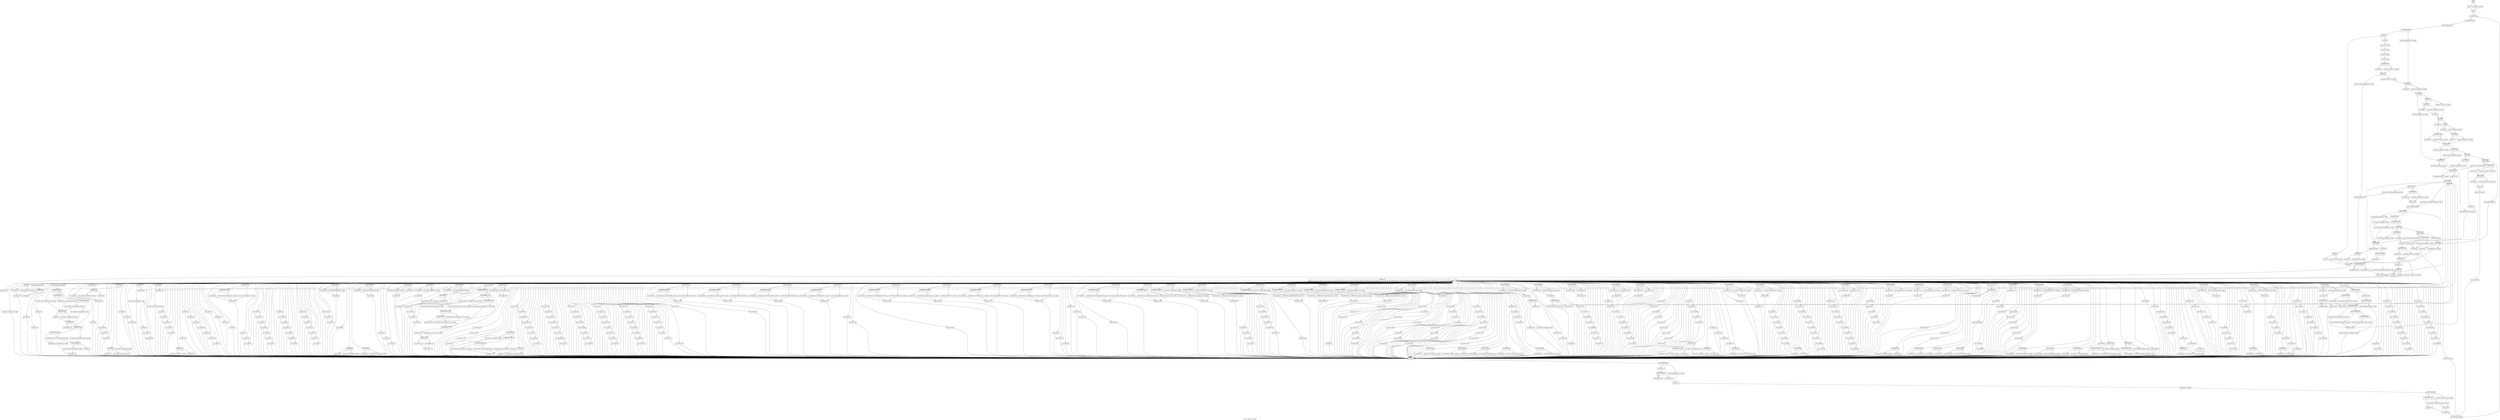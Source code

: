 digraph "CFG for 'yyparse_1' function" {
	label="CFG for 'yyparse_1' function";

	Node0x206b4e0 [shape=record,label="{entry|{<s0>T|<s1>F}}"];
	Node0x206b4e0:s0 -> Node0x206b580;
	Node0x206b4e0:s1 -> Node0x206b530;
	Node0x206b530 [shape=record,label="{entry.if.end_crit_edge}"];
	Node0x206b530 -> Node0x206b5d0;
	Node0x206b580 [shape=record,label="{if.then}"];
	Node0x206b580 -> Node0x206b5d0;
	Node0x206b5d0 [shape=record,label="{if.end}"];
	Node0x206b5d0 -> Node0x206b620;
	Node0x206b620 [shape=record,label="{pd_yynewstate}"];
	Node0x206b620 -> Node0xc924740;
	Node0xc924740 [shape=record,label="{it_yynewstate.split2}"];
	Node0xc924740 -> Node0xc9676c0;
	Node0xc9676c0 [shape=record,label="{pd_yynewstate.split1}"];
	Node0xc9676c0 -> Node0xc96d370;
	Node0xc96d370 [shape=record,label="{it_yynewstate.split|{<s0>T|<s1>F}}"];
	Node0xc96d370:s0 -> Node0x206b6c0;
	Node0xc96d370:s1 -> Node0x206b670;
	Node0x206b670 [shape=record,label="{pd_yynewstate.if.end.43_crit_edge}"];
	Node0x206b670 -> Node0x206b9e0;
	Node0x206b6c0 [shape=record,label="{it_if.then.5|{<s0>T|<s1>F}}"];
	Node0x206b6c0:s0 -> Node0x206b710;
	Node0x206b6c0:s1 -> Node0x206b800;
	Node0x206b710 [shape=record,label="{if.then.9|{<s0>T|<s1>F}}"];
	Node0x206b710:s0 -> Node0x206b7b0;
	Node0x206b710:s1 -> Node0x206b760;
	Node0x206b760 [shape=record,label="{if.then.9.return_crit_edge}"];
	Node0x206b760 -> Node0x216f560;
	Node0x206b7b0 [shape=record,label="{if.then.11}"];
	Node0x206b7b0 -> Node0x216f560;
	Node0x206b800 [shape=record,label="{it_if.end.13}"];
	Node0x206b800 -> Node0xc967540;
	Node0xc967540 [shape=record,label="{pd_if.end.13.split6}"];
	Node0xc967540 -> Node0xc967640;
	Node0xc967640 [shape=record,label="{it_if.end.13.split5}"];
	Node0xc967640 -> Node0xc966eb0;
	Node0xc966eb0 [shape=record,label="{pd_if.end.13.split4}"];
	Node0xc966eb0 -> Node0xc966f30;
	Node0xc966f30 [shape=record,label="{it_if.end.13.split3}"];
	Node0xc966f30 -> Node0xc966b40;
	Node0xc966b40 [shape=record,label="{pd_if.end.13.split|{<s0>T|<s1>F}}"];
	Node0xc966b40:s0 -> Node0x206b8a0;
	Node0xc966b40:s1 -> Node0x206b850;
	Node0x206b850 [shape=record,label="{pd_if.end.13.if.end.35_crit_edge}"];
	Node0x206b850 -> Node0x206b8f0;
	Node0x206b8a0 [shape=record,label="{pd_if.then.33}"];
	Node0x206b8a0 -> Node0x206b8f0;
	Node0x206b8f0 [shape=record,label="{it_if.end.35|{<s0>T|<s1>F}}"];
	Node0x206b8f0:s0 -> Node0x206b990;
	Node0x206b8f0:s1 -> Node0x206b940;
	Node0x206b940 [shape=record,label="{pd_if.end.35.if.end.43_crit_edge}"];
	Node0x206b940 -> Node0x206b9e0;
	Node0x206b990 [shape=record,label="{if.end.35.yyabortlab.loopexit20_crit_edge}"];
	Node0x206b990 -> Node0x216f420;
	Node0x206b9e0 [shape=record,label="{pd_if.end.43|{<s0>T|<s1>F}}"];
	Node0x206b9e0:s0 -> Node0x206ba80;
	Node0x206b9e0:s1 -> Node0x206ba30;
	Node0x206ba30 [shape=record,label="{pd_if.end.43.yybackup_crit_edge}"];
	Node0x206ba30 -> Node0x206bad0;
	Node0x206ba80 [shape=record,label="{pd_if.then.45}"];
	Node0x206ba80 -> Node0x206bad0;
	Node0x206bad0 [shape=record,label="{it_yybackup|{<s0>T|<s1>F}}"];
	Node0x206bad0:s0 -> Node0x206bb20;
	Node0x206bad0:s1 -> Node0x206bb70;
	Node0x206bb20 [shape=record,label="{pd_yybackup.yydefault_crit_edge}"];
	Node0x206bb20 -> Node0x206c610;
	Node0x206bb70 [shape=record,label="{pd_if.end.52|{<s0>T|<s1>F}}"];
	Node0x206bb70:s0 -> Node0x206bc10;
	Node0x206bb70:s1 -> Node0x206bbc0;
	Node0x206bbc0 [shape=record,label="{pd_if.end.52.if.end.61_crit_edge}"];
	Node0x206bbc0 -> Node0x206bd50;
	Node0x206bc10 [shape=record,label="{pd_if.then.55|{<s0>T|<s1>F}}"];
	Node0x206bc10:s0 -> Node0x206bcb0;
	Node0x206bc10:s1 -> Node0x206bc60;
	Node0x206bc60 [shape=record,label="{pd_if.then.55.if.end.59_crit_edge}"];
	Node0x206bc60 -> Node0x206bd00;
	Node0x206bcb0 [shape=record,label="{pd_if.then.57}"];
	Node0x206bcb0 -> Node0x206bd00;
	Node0x206bd00 [shape=record,label="{pd_if.end.59}"];
	Node0x206bd00 -> Node0x206bd50;
	Node0x206bd50 [shape=record,label="{it_if.end.61|{<s0>T|<s1>F}}"];
	Node0x206bd50:s0 -> Node0x206bda0;
	Node0x206bd50:s1 -> Node0x206be90;
	Node0x206bda0 [shape=record,label="{pd_if.then.64}"];
	Node0x206bda0 -> Node0xc967840;
	Node0xc967840 [shape=record,label="{it_if.then.64.split|{<s0>T|<s1>F}}"];
	Node0xc967840:s0 -> Node0x206be40;
	Node0xc967840:s1 -> Node0x206bdf0;
	Node0x206bdf0 [shape=record,label="{it_if.then.64.if.end.81_crit_edge}"];
	Node0x206bdf0 -> Node0x206c070;
	Node0x206be40 [shape=record,label="{pd_if.then.66}"];
	Node0x206be40 -> Node0x206c070;
	Node0x206be90 [shape=record,label="{it_if.else|{<s0>T|<s1>F}}"];
	Node0x206be90:s0 -> Node0x206bf30;
	Node0x206be90:s1 -> Node0x206bee0;
	Node0x206bee0 [shape=record,label="{it_if.else.cond.end_crit_edge}"];
	Node0x206bee0 -> Node0x206bf80;
	Node0x206bf30 [shape=record,label="{it_cond.true}"];
	Node0x206bf30 -> Node0x206bf80;
	Node0x206bf80 [shape=record,label="{pd_cond.end|{<s0>T|<s1>F}}"];
	Node0x206bf80:s0 -> Node0x206c020;
	Node0x206bf80:s1 -> Node0x206bfd0;
	Node0x206bfd0 [shape=record,label="{pd_cond.end.if.end.81_crit_edge}"];
	Node0x206bfd0 -> Node0x206c070;
	Node0x206c020 [shape=record,label="{pd_if.then.75}"];
	Node0x206c020 -> Node0x206c070;
	Node0x206c070 [shape=record,label="{it_if.end.81|{<s0>T|<s1>F}}"];
	Node0x206c070:s0 -> Node0x206c0c0;
	Node0x206c070:s1 -> Node0x206c110;
	Node0x206c0c0 [shape=record,label="{pd_if.end.81.yydefault_crit_edge}"];
	Node0x206c0c0 -> Node0x206c610;
	Node0x206c110 [shape=record,label="{it_lor.lhs.false.87|{<s0>T|<s1>F}}"];
	Node0x206c110:s0 -> Node0x206c160;
	Node0x206c110:s1 -> Node0x206c1b0;
	Node0x206c160 [shape=record,label="{pd_lor.lhs.false.87.yydefault_crit_edge}"];
	Node0x206c160 -> Node0x206c610;
	Node0x206c1b0 [shape=record,label="{it_if.end.94|{<s0>T|<s1>F}}"];
	Node0x206c1b0:s0 -> Node0x206c200;
	Node0x206c1b0:s1 -> Node0x206c2f0;
	Node0x206c200 [shape=record,label="{it_if.then.100|{<s0>T|<s1>F}}"];
	Node0x206c200:s0 -> Node0x206c250;
	Node0x206c200:s1 -> Node0x206c2a0;
	Node0x206c250 [shape=record,label="{pd_if.then.100.yyerrlab_crit_edge}"];
	Node0x206c250 -> Node0x216e700;
	Node0x206c2a0 [shape=record,label="{it_if.end.104}"];
	Node0x206c2a0 -> Node0x206c700;
	Node0x206c2f0 [shape=record,label="{it_if.else.105|{<s0>def|<s1>0|<s2>900}}"];
	Node0x206c2f0:s0 -> Node0x206c390;
	Node0x206c2f0:s1 -> Node0x206c340;
	Node0x206c2f0:s2 -> Node0x216f290;
	Node0x206c340 [shape=record,label="{pd_if.else.105.yyerrlab_crit_edge}"];
	Node0x206c340 -> Node0x216e700;
	Node0x206c390 [shape=record,label="{pd_if.end.114|{<s0>T|<s1>F}}"];
	Node0x206c390:s0 -> Node0x206c430;
	Node0x206c390:s1 -> Node0x206c3e0;
	Node0x206c3e0 [shape=record,label="{pd_if.end.114.if.end.120_crit_edge}"];
	Node0x206c3e0 -> Node0x206c480;
	Node0x206c430 [shape=record,label="{pd_if.then.116}"];
	Node0x206c430 -> Node0x206c480;
	Node0x206c480 [shape=record,label="{pd_if.end.120|{<s0>T|<s1>F}}"];
	Node0x206c480:s0 -> Node0x206c520;
	Node0x206c480:s1 -> Node0x206c4d0;
	Node0x206c4d0 [shape=record,label="{pd_if.end.120.if.end.124_crit_edge}"];
	Node0x206c4d0 -> Node0x206c570;
	Node0x206c520 [shape=record,label="{pd_if.then.123}"];
	Node0x206c520 -> Node0x206c570;
	Node0x206c570 [shape=record,label="{it_if.end.124}"];
	Node0x206c570 -> Node0xc967fa0;
	Node0xc967fa0 [shape=record,label="{pd_if.end.124.split7}"];
	Node0xc967fa0 -> Node0xc967ea0;
	Node0xc967ea0 [shape=record,label="{it_if.end.124.split}"];
	Node0xc967ea0 -> Node0x206c5c0;
	Node0x206c5c0 [shape=record,label="{pd_yynewstate.backedge}"];
	Node0x206c5c0 -> Node0x206b620;
	Node0x206c610 [shape=record,label="{it_yydefault|{<s0>T|<s1>F}}"];
	Node0x206c610:s0 -> Node0x206c6b0;
	Node0x206c610:s1 -> Node0x206c660;
	Node0x206c660 [shape=record,label="{pd_yydefault.yyreduce_crit_edge}"];
	Node0x206c660 -> Node0x206c700;
	Node0x206c6b0 [shape=record,label="{pd_yydefault.yyerrlab_crit_edge}"];
	Node0x206c6b0 -> Node0x216e700;
	Node0x206c700 [shape=record,label="{it_yyreduce}"];
	Node0x206c700 -> Node0xc968980;
	Node0xc968980 [shape=record,label="{pd_yyreduce.split|{<s0>T|<s1>F}}"];
	Node0xc968980:s0 -> Node0x206c7a0;
	Node0xc968980:s1 -> Node0x206c750;
	Node0x206c750 [shape=record,label="{pd_yyreduce.if.end.145_crit_edge}"];
	Node0x206c750 -> Node0x206c7f0;
	Node0x206c7a0 [shape=record,label="{pd_if.then.141}"];
	Node0x206c7a0 -> Node0x206c7f0;
	Node0x206c7f0 [shape=record,label="{pd_if.end.145|{<s0>T|<s1>F}}"];
	Node0x206c7f0:s0 -> Node0x206c890;
	Node0x206c7f0:s1 -> Node0x206c840;
	Node0x206c840 [shape=record,label="{pd_if.end.145.if.end.170_crit_edge}"];
	Node0x206c840 -> Node0x206c9d0;
	Node0x206c890 [shape=record,label="{pd_if.then.147}"];
	Node0x206c890 -> Node0x206c8e0;
	Node0x206c8e0 [shape=record,label="{pd_for.cond|{<s0>T|<s1>F}}"];
	Node0x206c8e0:s0 -> Node0x206c930;
	Node0x206c8e0:s1 -> Node0x206c980;
	Node0x206c930 [shape=record,label="{pd_for.body}"];
	Node0x206c930 -> Node0x206c8e0;
	Node0x206c980 [shape=record,label="{pd_for.end}"];
	Node0x206c980 -> Node0x206c9d0;
	Node0x206c9d0 [shape=record,label="{it_if.end.170|{<s0>def|<s1>1|<s2>2|<s3>3|<s4>5|<s5>9|<s6>10|<s7>11|<s8>12|<s9>13|<s10>14|<s11>17|<s12>18|<s13>19|<s14>20|<s15>21|<s16>22|<s17>23|<s18>24|<s19>25|<s20>26|<s21>27|<s22>28|<s23>29|<s24>32|<s25>33|<s26>34|<s27>35|<s28>36|<s29>37|<s30>38|<s31>39|<s32>40|<s33>42|<s34>43|<s35>45|<s36>46|<s37>47|<s38>48|<s39>49|<s40>50|<s41>51|<s42>52|<s43>53|<s44>54|<s45>55|<s46>56|<s47>58|<s48>60|<s49>61|<s50>62|<s51>63|<s52>64|<s53>65|<s54>66|<s55>67|<s56>68|<s57>69|<s58>70|<s59>71|<s60>72|<s61>73|<s62>74|<s63>75|<s64>truncated...}}"];
	Node0x206c9d0:s0 -> Node0x206ca20;
	Node0x206c9d0:s1 -> Node0x206cb10;
	Node0x206c9d0:s2 -> Node0x206cac0;
	Node0x206c9d0:s3 -> Node0x206cd40;
	Node0x206c9d0:s4 -> Node0x206cd90;
	Node0x206c9d0:s5 -> Node0x206ca70;
	Node0x206c9d0:s6 -> Node0x206d470;
	Node0x206c9d0:s7 -> Node0x206d4c0;
	Node0x206c9d0:s8 -> Node0x206d6a0;
	Node0x206c9d0:s9 -> Node0x206d6f0;
	Node0x206c9d0:s10 -> Node0x206d740;
	Node0x206c9d0:s11 -> Node0x206d790;
	Node0x206c9d0:s12 -> Node0x206d880;
	Node0x206c9d0:s13 -> Node0x206d970;
	Node0x206c9d0:s14 -> Node0x206d9c0;
	Node0x206c9d0:s15 -> Node0x206da10;
	Node0x206c9d0:s16 -> Node0x206da60;
	Node0x206c9d0:s17 -> Node0x206db50;
	Node0x206c9d0:s18 -> Node0x206dba0;
	Node0x206c9d0:s19 -> Node0x206dbf0;
	Node0x206c9d0:s20 -> Node0x206dc40;
	Node0x206c9d0:s21 -> Node0x206dd30;
	Node0x206c9d0:s22 -> Node0x206dd80;
	Node0x206c9d0:s23 -> Node0x206ddd0;
	Node0x206c9d0:s24 -> Node0x206de20;
	Node0x206c9d0:s25 -> Node0x206de70;
	Node0x206c9d0:s26 -> Node0x206dec0;
	Node0x206c9d0:s27 -> Node0x206dfb0;
	Node0x206c9d0:s28 -> Node0x206e000;
	Node0x206c9d0:s29 -> Node0x206e050;
	Node0x206c9d0:s30 -> Node0x206e0a0;
	Node0x206c9d0:s31 -> Node0x206e0f0;
	Node0x206c9d0:s32 -> Node0x206e140;
	Node0x206c9d0:s33 -> Node0x206e190;
	Node0x206c9d0:s34 -> Node0x206e1e0;
	Node0x206c9d0:s35 -> Node0x206e230;
	Node0x206c9d0:s36 -> Node0x206e280;
	Node0x206c9d0:s37 -> Node0x206e2d0;
	Node0x206c9d0:s38 -> Node0x206e320;
	Node0x206c9d0:s39 -> Node0x206e370;
	Node0x206c9d0:s40 -> Node0x206e550;
	Node0x206c9d0:s41 -> Node0x206e5a0;
	Node0x206c9d0:s42 -> Node0x206e5f0;
	Node0x206c9d0:s43 -> Node0x206e640;
	Node0x206c9d0:s44 -> Node0x206e690;
	Node0x206c9d0:s45 -> Node0x206e6e0;
	Node0x206c9d0:s46 -> Node0x206e730;
	Node0x206c9d0:s47 -> Node0x206e780;
	Node0x206c9d0:s48 -> Node0x206e7d0;
	Node0x206c9d0:s49 -> Node0x206e820;
	Node0x206c9d0:s50 -> Node0x206e870;
	Node0x206c9d0:s51 -> Node0x206e8c0;
	Node0x206c9d0:s52 -> Node0x206e910;
	Node0x206c9d0:s53 -> Node0x206e960;
	Node0x206c9d0:s54 -> Node0x206e9b0;
	Node0x206c9d0:s55 -> Node0x206ea00;
	Node0x206c9d0:s56 -> Node0x206ea50;
	Node0x206c9d0:s57 -> Node0x206eaa0;
	Node0x206c9d0:s58 -> Node0x206eaf0;
	Node0x206c9d0:s59 -> Node0x206eb40;
	Node0x206c9d0:s60 -> Node0x206eb90;
	Node0x206c9d0:s61 -> Node0x206ebe0;
	Node0x206c9d0:s62 -> Node0x206ec30;
	Node0x206c9d0:s63 -> Node0x206ec80;
	Node0x206c9d0:s64 -> Node0x206ecd0;
	Node0x206c9d0:s64 -> Node0x206ed20;
	Node0x206c9d0:s64 -> Node0x206ed70;
	Node0x206c9d0:s64 -> Node0x206edc0;
	Node0x206c9d0:s64 -> Node0x206ef00;
	Node0x206c9d0:s64 -> Node0x206ef50;
	Node0x206c9d0:s64 -> Node0x206f040;
	Node0x206c9d0:s64 -> Node0x206f130;
	Node0x206c9d0:s64 -> Node0x206f270;
	Node0x206c9d0:s64 -> Node0x206f2c0;
	Node0x206c9d0:s64 -> Node0x206f310;
	Node0x206c9d0:s64 -> Node0x206f360;
	Node0x206c9d0:s64 -> Node0x206f4a0;
	Node0x206c9d0:s64 -> Node0x206f5e0;
	Node0x206c9d0:s64 -> Node0x206f630;
	Node0x206c9d0:s64 -> Node0x206f860;
	Node0x206c9d0:s64 -> Node0x206f8b0;
	Node0x206c9d0:s64 -> Node0x206f900;
	Node0x206c9d0:s64 -> Node0x206f950;
	Node0x206c9d0:s64 -> Node0x206ff90;
	Node0x206c9d0:s64 -> Node0x20700d0;
	Node0x206c9d0:s64 -> Node0x2070120;
	Node0x206c9d0:s64 -> Node0x2070170;
	Node0x206c9d0:s64 -> Node0x20701c0;
	Node0x206c9d0:s64 -> Node0x2070210;
	Node0x206c9d0:s64 -> Node0x2070260;
	Node0x206c9d0:s64 -> Node0x20704e0;
	Node0x206c9d0:s64 -> Node0x216e250;
	Node0x206c9d0:s64 -> Node0x20705d0;
	Node0x206c9d0:s64 -> Node0x2070620;
	Node0x206c9d0:s64 -> Node0x2070670;
	Node0x206c9d0:s64 -> Node0x20706c0;
	Node0x206c9d0:s64 -> Node0x216e200;
	Node0x206c9d0:s64 -> Node0x2070710;
	Node0x206c9d0:s64 -> Node0x2070760;
	Node0x206c9d0:s64 -> Node0x20707b0;
	Node0x206c9d0:s64 -> Node0x2070800;
	Node0x206c9d0:s64 -> Node0x2070850;
	Node0x206c9d0:s64 -> Node0x20708a0;
	Node0x206c9d0:s64 -> Node0x20708f0;
	Node0x206c9d0:s64 -> Node0x2070940;
	Node0x206c9d0:s64 -> Node0x2070990;
	Node0x206c9d0:s64 -> Node0x20709e0;
	Node0x206c9d0:s64 -> Node0x2070a30;
	Node0x206c9d0:s64 -> Node0x2070a80;
	Node0x206c9d0:s64 -> Node0x2070ad0;
	Node0x206c9d0:s64 -> Node0x2070b20;
	Node0x206c9d0:s64 -> Node0x2070b70;
	Node0x206c9d0:s64 -> Node0x2070bc0;
	Node0x206c9d0:s64 -> Node0x2070c10;
	Node0x206c9d0:s64 -> Node0x2070c60;
	Node0x206c9d0:s64 -> Node0x2070cb0;
	Node0x206c9d0:s64 -> Node0x2070d00;
	Node0x206c9d0:s64 -> Node0x2070d50;
	Node0x206c9d0:s64 -> Node0x2070da0;
	Node0x206c9d0:s64 -> Node0x2070df0;
	Node0x206c9d0:s64 -> Node0x2070e40;
	Node0x206c9d0:s64 -> Node0x2070e90;
	Node0x206c9d0:s64 -> Node0x2070ee0;
	Node0x206c9d0:s64 -> Node0x2070f30;
	Node0x206c9d0:s64 -> Node0x2070f80;
	Node0x206c9d0:s64 -> Node0x2070fd0;
	Node0x206c9d0:s64 -> Node0x2071020;
	Node0x206c9d0:s64 -> Node0x2071070;
	Node0x206c9d0:s64 -> Node0x20710c0;
	Node0x206c9d0:s64 -> Node0x2071110;
	Node0x206c9d0:s64 -> Node0x2071160;
	Node0x206c9d0:s64 -> Node0x20711b0;
	Node0x206c9d0:s64 -> Node0x2071200;
	Node0x206c9d0:s64 -> Node0x2071250;
	Node0x206c9d0:s64 -> Node0x20712a0;
	Node0x206c9d0:s64 -> Node0x20712f0;
	Node0x206c9d0:s64 -> Node0x2071340;
	Node0x206c9d0:s64 -> Node0x2071390;
	Node0x206c9d0:s64 -> Node0x20713e0;
	Node0x206c9d0:s64 -> Node0x2071430;
	Node0x206c9d0:s64 -> Node0x2071480;
	Node0x206c9d0:s64 -> Node0x2071660;
	Node0x206c9d0:s64 -> Node0x2071840;
	Node0x206c9d0:s64 -> Node0x2071a20;
	Node0x206c9d0:s64 -> Node0x2071c00;
	Node0x206c9d0:s64 -> Node0x2071c50;
	Node0x206c9d0:s64 -> Node0x2071ca0;
	Node0x206c9d0:s64 -> Node0x2071cf0;
	Node0x206c9d0:s64 -> Node0x2071ed0;
	Node0x206c9d0:s64 -> Node0x20720b0;
	Node0x206c9d0:s64 -> Node0x2072290;
	Node0x206c9d0:s64 -> Node0x2072470;
	Node0x206c9d0:s64 -> Node0x20724c0;
	Node0x206c9d0:s64 -> Node0x2072510;
	Node0x206c9d0:s64 -> Node0x2072560;
	Node0x206c9d0:s64 -> Node0x20725b0;
	Node0x206c9d0:s64 -> Node0x2072600;
	Node0x206c9d0:s64 -> Node0x2072650;
	Node0x206c9d0:s64 -> Node0x20726a0;
	Node0x206c9d0:s64 -> Node0x2072880;
	Node0x206c9d0:s64 -> Node0x2072a60;
	Node0x206c9d0:s64 -> Node0x2072c40;
	Node0x206c9d0:s64 -> Node0x2072e20;
	Node0x206c9d0:s64 -> Node0x2072e70;
	Node0x206c9d0:s64 -> Node0x2072ec0;
	Node0x206c9d0:s64 -> Node0x2072f10;
	Node0x206c9d0:s64 -> Node0x2072f60;
	Node0x206c9d0:s64 -> Node0x2072fb0;
	Node0x206c9d0:s64 -> Node0x2073000;
	Node0x206c9d0:s64 -> Node0x2073050;
	Node0x206c9d0:s64 -> Node0x20730a0;
	Node0x206c9d0:s64 -> Node0x20730f0;
	Node0x206c9d0:s64 -> Node0x2073140;
	Node0x206c9d0:s64 -> Node0x2073190;
	Node0x206c9d0:s64 -> Node0x2073370;
	Node0x206c9d0:s64 -> Node0x2073550;
	Node0x206c9d0:s64 -> Node0x2073730;
	Node0x206c9d0:s64 -> Node0x2073910;
	Node0x206c9d0:s64 -> Node0x2073960;
	Node0x206c9d0:s64 -> Node0x20739b0;
	Node0x206c9d0:s64 -> Node0x2073a00;
	Node0x206c9d0:s64 -> Node0x2073a50;
	Node0x206c9d0:s64 -> Node0x2073aa0;
	Node0x206c9d0:s64 -> Node0x2073af0;
	Node0x206c9d0:s64 -> Node0x216e1b0;
	Node0x206c9d0:s64 -> Node0x2073b40;
	Node0x206c9d0:s64 -> Node0x2073b90;
	Node0x206c9d0:s64 -> Node0x2073be0;
	Node0x206c9d0:s64 -> Node0x2073c30;
	Node0x206c9d0:s64 -> Node0x2073c80;
	Node0x206c9d0:s64 -> Node0x2073dc0;
	Node0x206c9d0:s64 -> Node0x2073e10;
	Node0x206c9d0:s64 -> Node0x2073e60;
	Node0x206c9d0:s64 -> Node0x2073eb0;
	Node0x206c9d0:s64 -> Node0x2073f00;
	Node0x206c9d0:s64 -> Node0x2073f50;
	Node0x206c9d0:s64 -> Node0x2073fa0;
	Node0x206c9d0:s64 -> Node0x2073ff0;
	Node0x206c9d0:s64 -> Node0x2074040;
	Node0x206c9d0:s64 -> Node0x2074090;
	Node0x206c9d0:s64 -> Node0x20740e0;
	Node0x206c9d0:s64 -> Node0x2074130;
	Node0x206c9d0:s64 -> Node0x2074180;
	Node0x206c9d0:s64 -> Node0x20741d0;
	Node0x206c9d0:s64 -> Node0x2074220;
	Node0x206c9d0:s64 -> Node0x2074270;
	Node0x206c9d0:s64 -> Node0x20742c0;
	Node0x206c9d0:s64 -> Node0x2074310;
	Node0x206c9d0:s64 -> Node0x2074360;
	Node0x206c9d0:s64 -> Node0x20743b0;
	Node0x206c9d0:s64 -> Node0x2074400;
	Node0x206c9d0:s64 -> Node0x2074450;
	Node0x206c9d0:s64 -> Node0x2074540;
	Node0x206c9d0:s64 -> Node0x2074630;
	Node0x206c9d0:s64 -> Node0x2074720;
	Node0x206c9d0:s64 -> Node0x2074810;
	Node0x206c9d0:s64 -> Node0x2074860;
	Node0x206c9d0:s64 -> Node0x20748b0;
	Node0x206c9d0:s64 -> Node0x2074900;
	Node0x206c9d0:s64 -> Node0x2074950;
	Node0x206c9d0:s64 -> Node0x2074a40;
	Node0x206c9d0:s64 -> Node0x2074a90;
	Node0x206c9d0:s64 -> Node0x2074c70;
	Node0x206c9d0:s64 -> Node0x2074cc0;
	Node0x206c9d0:s64 -> Node0x2074d10;
	Node0x206c9d0:s64 -> Node0x2074ef0;
	Node0x206c9d0:s64 -> Node0x2074f40;
	Node0x206c9d0:s64 -> Node0x2074f90;
	Node0x206c9d0:s64 -> Node0x20750d0;
	Node0x206c9d0:s64 -> Node0x2075120;
	Node0x206c9d0:s64 -> Node0x2075170;
	Node0x206c9d0:s64 -> Node0x20751c0;
	Node0x206c9d0:s64 -> Node0x2075210;
	Node0x206c9d0:s64 -> Node0x2075260;
	Node0x206c9d0:s64 -> Node0x20752b0;
	Node0x206c9d0:s64 -> Node0x2075300;
	Node0x206c9d0:s64 -> Node0x2075350;
	Node0x206c9d0:s64 -> Node0x20753a0;
	Node0x206c9d0:s64 -> Node0x20754e0;
	Node0x206c9d0:s64 -> Node0x2075530;
	Node0x206c9d0:s64 -> Node0x2075670;
	Node0x206c9d0:s64 -> Node0x20756c0;
	Node0x206c9d0:s64 -> Node0x2075710;
	Node0x206c9d0:s64 -> Node0x2075760;
	Node0x206c9d0:s64 -> Node0x20757b0;
	Node0x206c9d0:s64 -> Node0x2075800;
	Node0x206c9d0:s64 -> Node0x2075850;
	Node0x206c9d0:s64 -> Node0x20758a0;
	Node0x206c9d0:s64 -> Node0x20758f0;
	Node0x206c9d0:s64 -> Node0x2075940;
	Node0x206c9d0:s64 -> Node0x2075990;
	Node0x206c9d0:s64 -> Node0x20759e0;
	Node0x206c9d0:s64 -> Node0x2075a30;
	Node0x206c9d0:s64 -> Node0x2075a80;
	Node0x206c9d0:s64 -> Node0x2075ad0;
	Node0x206c9d0:s64 -> Node0x2075b20;
	Node0x206c9d0:s64 -> Node0x2075b70;
	Node0x206c9d0:s64 -> Node0x2075bc0;
	Node0x206c9d0:s64 -> Node0x2075c10;
	Node0x206c9d0:s64 -> Node0x2075c60;
	Node0x206c9d0:s64 -> Node0x2075cb0;
	Node0x206c9d0:s64 -> Node0x2075e40;
	Node0x206c9d0:s64 -> Node0x2075f30;
	Node0x206c9d0:s64 -> Node0x2075f80;
	Node0x206c9d0:s64 -> Node0x2075fd0;
	Node0x206c9d0:s64 -> Node0x2076020;
	Node0x206c9d0:s64 -> Node0x2076070;
	Node0x206c9d0:s64 -> Node0x2076160;
	Node0x206c9d0:s64 -> Node0x20761b0;
	Node0x206c9d0:s64 -> Node0x20762f0;
	Node0x206c9d0:s64 -> Node0x2076340;
	Node0x206c9d0:s64 -> Node0x2076480;
	Node0x206c9d0:s64 -> Node0x20764d0;
	Node0x206c9d0:s64 -> Node0x2076520;
	Node0x206c9d0:s64 -> Node0x2076570;
	Node0x206c9d0:s64 -> Node0x20765c0;
	Node0x206c9d0:s64 -> Node0x2076610;
	Node0x206c9d0:s64 -> Node0x2076660;
	Node0x206c9d0:s64 -> Node0x20766b0;
	Node0x206c9d0:s64 -> Node0x2076700;
	Node0x206c9d0:s64 -> Node0x2076750;
	Node0x206c9d0:s64 -> Node0x20767a0;
	Node0x206c9d0:s64 -> Node0x216a420;
	Node0x206c9d0:s64 -> Node0x216a470;
	Node0x206c9d0:s64 -> Node0x216a4c0;
	Node0x206c9d0:s64 -> Node0x216a510;
	Node0x206c9d0:s64 -> Node0x216a560;
	Node0x206c9d0:s64 -> Node0x216a5b0;
	Node0x206c9d0:s64 -> Node0x216a600;
	Node0x206c9d0:s64 -> Node0x216a650;
	Node0x206c9d0:s64 -> Node0x216a6a0;
	Node0x206c9d0:s64 -> Node0x216a6f0;
	Node0x206c9d0:s64 -> Node0x216a740;
	Node0x206c9d0:s64 -> Node0x216a790;
	Node0x206c9d0:s64 -> Node0x216a7e0;
	Node0x206c9d0:s64 -> Node0x216a920;
	Node0x206c9d0:s64 -> Node0x216a970;
	Node0x206c9d0:s64 -> Node0x216a9c0;
	Node0x206c9d0:s64 -> Node0x216aa10;
	Node0x206c9d0:s64 -> Node0x216aa60;
	Node0x206c9d0:s64 -> Node0x216aab0;
	Node0x206c9d0:s64 -> Node0x216ab00;
	Node0x206c9d0:s64 -> Node0x216ab50;
	Node0x206c9d0:s64 -> Node0x216aba0;
	Node0x206c9d0:s64 -> Node0x216abf0;
	Node0x206c9d0:s64 -> Node0x216ac40;
	Node0x206c9d0:s64 -> Node0x216ad80;
	Node0x206c9d0:s64 -> Node0x216aec0;
	Node0x206c9d0:s64 -> Node0x216b000;
	Node0x206c9d0:s64 -> Node0x216b050;
	Node0x206c9d0:s64 -> Node0x216b140;
	Node0x206c9d0:s64 -> Node0x216b190;
	Node0x206c9d0:s64 -> Node0x216b1e0;
	Node0x206c9d0:s64 -> Node0x216b2d0;
	Node0x206c9d0:s64 -> Node0x216b3c0;
	Node0x206c9d0:s64 -> Node0x216b4b0;
	Node0x206c9d0:s64 -> Node0x216e160;
	Node0x206c9d0:s64 -> Node0x216b5a0;
	Node0x206c9d0:s64 -> Node0x216b5f0;
	Node0x206c9d0:s64 -> Node0x216b640;
	Node0x206c9d0:s64 -> Node0x216b690;
	Node0x206c9d0:s64 -> Node0x216b780;
	Node0x206c9d0:s64 -> Node0x216b7d0;
	Node0x206c9d0:s64 -> Node0x216b820;
	Node0x206c9d0:s64 -> Node0x216b870;
	Node0x206c9d0:s64 -> Node0x216b8c0;
	Node0x206c9d0:s64 -> Node0x216b910;
	Node0x206c9d0:s64 -> Node0x216b960;
	Node0x206c9d0:s64 -> Node0x216baa0;
	Node0x206c9d0:s64 -> Node0x216bbe0;
	Node0x206c9d0:s64 -> Node0x216bcd0;
	Node0x206c9d0:s64 -> Node0x216bdc0;
	Node0x206c9d0:s64 -> Node0x216beb0;
	Node0x206c9d0:s64 -> Node0x216bf00;
	Node0x206c9d0:s64 -> Node0x216c090;
	Node0x206c9d0:s64 -> Node0x216c220;
	Node0x206c9d0:s64 -> Node0x216c270;
	Node0x206c9d0:s64 -> Node0x216c2c0;
	Node0x206c9d0:s64 -> Node0x216c310;
	Node0x206c9d0:s64 -> Node0x216c360;
	Node0x206c9d0:s64 -> Node0x216e110;
	Node0x206c9d0:s64 -> Node0x216c3b0;
	Node0x206c9d0:s64 -> Node0x216c400;
	Node0x206c9d0:s64 -> Node0x216c450;
	Node0x206c9d0:s64 -> Node0x216c540;
	Node0x206c9d0:s64 -> Node0x216c590;
	Node0x206c9d0:s64 -> Node0x216c5e0;
	Node0x206c9d0:s64 -> Node0x216c630;
	Node0x206c9d0:s64 -> Node0x216c680;
	Node0x206c9d0:s64 -> Node0x216c6d0;
	Node0x206c9d0:s64 -> Node0x216c720;
	Node0x206c9d0:s64 -> Node0x216c770;
	Node0x206c9d0:s64 -> Node0x216c7c0;
	Node0x206c9d0:s64 -> Node0x216c900;
	Node0x206c9d0:s64 -> Node0x216c950;
	Node0x206c9d0:s64 -> Node0x216c9a0;
	Node0x206c9d0:s64 -> Node0x216c9f0;
	Node0x206c9d0:s64 -> Node0x216ca40;
	Node0x206c9d0:s64 -> Node0x216ca90;
	Node0x206c9d0:s64 -> Node0x216cae0;
	Node0x206c9d0:s64 -> Node0x216cb30;
	Node0x206c9d0:s64 -> Node0x216cb80;
	Node0x206c9d0:s64 -> Node0x216cc70;
	Node0x206c9d0:s64 -> Node0x216cdb0;
	Node0x206c9d0:s64 -> Node0x216ce00;
	Node0x206c9d0:s64 -> Node0x216ce50;
	Node0x206c9d0:s64 -> Node0x216cea0;
	Node0x206c9d0:s64 -> Node0x216cef0;
	Node0x206c9d0:s64 -> Node0x216cfe0;
	Node0x206c9d0:s64 -> Node0x216d030;
	Node0x206c9d0:s64 -> Node0x216d080;
	Node0x206c9d0:s64 -> Node0x216d0d0;
	Node0x206c9d0:s64 -> Node0x216d120;
	Node0x206c9d0:s64 -> Node0x216d170;
	Node0x206c9d0:s64 -> Node0x216d1c0;
	Node0x206c9d0:s64 -> Node0x216d210;
	Node0x206c9d0:s64 -> Node0x216d260;
	Node0x206c9d0:s64 -> Node0x216d2b0;
	Node0x206c9d0:s64 -> Node0x216d300;
	Node0x206c9d0:s64 -> Node0x216d350;
	Node0x206c9d0:s64 -> Node0x216dc10;
	Node0x206c9d0:s64 -> Node0x216d580;
	Node0x206c9d0:s64 -> Node0x216d5d0;
	Node0x206c9d0:s64 -> Node0x216d620;
	Node0x206c9d0:s64 -> Node0x216d670;
	Node0x206c9d0:s64 -> Node0x216d6c0;
	Node0x206c9d0:s64 -> Node0x216d710;
	Node0x206c9d0:s64 -> Node0x216d760;
	Node0x206c9d0:s64 -> Node0x216d7b0;
	Node0x206c9d0:s64 -> Node0x216d800;
	Node0x206c9d0:s64 -> Node0x216d850;
	Node0x206c9d0:s64 -> Node0x216d8a0;
	Node0x206c9d0:s64 -> Node0x216d8f0;
	Node0x206c9d0:s64 -> Node0x216d940;
	Node0x206c9d0:s64 -> Node0x216d990;
	Node0x206c9d0:s64 -> Node0x216d9e0;
	Node0x206c9d0:s64 -> Node0x216da30;
	Node0x206c9d0:s64 -> Node0x216da80;
	Node0x206c9d0:s64 -> Node0x216dad0;
	Node0x206c9d0:s64 -> Node0x216db20;
	Node0x206c9d0:s64 -> Node0x216db70;
	Node0x206c9d0:s64 -> Node0x216dbc0;
	Node0x206ca20 [shape=record,label="{pd_if.end.170.sw.epilog_crit_edge}"];
	Node0x206ca20 -> Node0x216e2f0;
	Node0x206ca70 [shape=record,label="{pd_while.cond.182.preheader}"];
	Node0x206ca70 -> Node0x206cde0;
	Node0x206cac0 [shape=record,label="{pd_while.cond.preheader}"];
	Node0x206cac0 -> Node0x206cc50;
	Node0x206cb10 [shape=record,label="{pd_sw.bb|{<s0>T|<s1>F}}"];
	Node0x206cb10:s0 -> Node0x206cbb0;
	Node0x206cb10:s1 -> Node0x206cb60;
	Node0x206cb60 [shape=record,label="{pd_sw.bb.if.end.173_crit_edge}"];
	Node0x206cb60 -> Node0x206cc00;
	Node0x206cbb0 [shape=record,label="{pd_if.then.172}"];
	Node0x206cbb0 -> Node0x206cc00;
	Node0x206cc00 [shape=record,label="{pd_if.end.173}"];
	Node0x206cc00 -> Node0x216e2f0;
	Node0x206cc50 [shape=record,label="{pd_while.cond|{<s0>T|<s1>F}}"];
	Node0x206cc50:s0 -> Node0x206cca0;
	Node0x206cc50:s1 -> Node0x206ccf0;
	Node0x206cca0 [shape=record,label="{pd_while.body}"];
	Node0x206cca0 -> Node0x206cc50;
	Node0x206ccf0 [shape=record,label="{pd_while.end}"];
	Node0x206ccf0 -> Node0x216e2f0;
	Node0x206cd40 [shape=record,label="{pd_sw.bb.178}"];
	Node0x206cd40 -> Node0x216e2f0;
	Node0x206cd90 [shape=record,label="{pd_sw.bb.179}"];
	Node0x206cd90 -> Node0x216e2f0;
	Node0x206cde0 [shape=record,label="{pd_while.cond.182|{<s0>T|<s1>F}}"];
	Node0x206cde0:s0 -> Node0x206ce30;
	Node0x206cde0:s1 -> Node0x206ce80;
	Node0x206ce30 [shape=record,label="{pd_while.cond.182.land.lhs.true_crit_edge}"];
	Node0x206ce30 -> Node0x206d010;
	Node0x206ce80 [shape=record,label="{pd_lor.lhs.false.187|{<s0>T|<s1>F}}"];
	Node0x206ce80:s0 -> Node0x206ced0;
	Node0x206ce80:s1 -> Node0x206cf20;
	Node0x206ced0 [shape=record,label="{pd_lor.lhs.false.187.land.lhs.true_crit_edge}"];
	Node0x206ced0 -> Node0x206d010;
	Node0x206cf20 [shape=record,label="{pd_lor.lhs.false.196|{<s0>T|<s1>F}}"];
	Node0x206cf20:s0 -> Node0x206cfc0;
	Node0x206cf20:s1 -> Node0x206cf70;
	Node0x206cf70 [shape=record,label="{pd_lor.lhs.false.196.land.end_crit_edge}"];
	Node0x206cf70 -> Node0x206d100;
	Node0x206cfc0 [shape=record,label="{pd_lor.lhs.false.196.land.lhs.true_crit_edge}"];
	Node0x206cfc0 -> Node0x206d010;
	Node0x206d010 [shape=record,label="{pd_land.lhs.true|{<s0>T|<s1>F}}"];
	Node0x206d010:s0 -> Node0x206d0b0;
	Node0x206d010:s1 -> Node0x206d060;
	Node0x206d060 [shape=record,label="{pd_land.lhs.true.land.end_crit_edge}"];
	Node0x206d060 -> Node0x206d100;
	Node0x206d0b0 [shape=record,label="{pd_land.rhs}"];
	Node0x206d0b0 -> Node0x206d100;
	Node0x206d100 [shape=record,label="{pd_land.end|{<s0>T|<s1>F}}"];
	Node0x206d100:s0 -> Node0x206d150;
	Node0x206d100:s1 -> Node0x206d1a0;
	Node0x206d150 [shape=record,label="{pd_while.body.230}"];
	Node0x206d150 -> Node0x206cde0;
	Node0x206d1a0 [shape=record,label="{pd_while.end.238|{<s0>T|<s1>F}}"];
	Node0x206d1a0:s0 -> Node0x206d240;
	Node0x206d1a0:s1 -> Node0x206d1f0;
	Node0x206d1f0 [shape=record,label="{pd_while.end.238.lor.lhs.false.259_crit_edge}"];
	Node0x206d1f0 -> Node0x206d330;
	Node0x206d240 [shape=record,label="{pd_land.lhs.true.247|{<s0>T|<s1>F}}"];
	Node0x206d240:s0 -> Node0x206d2e0;
	Node0x206d240:s1 -> Node0x206d290;
	Node0x206d290 [shape=record,label="{pd_land.lhs.true.247.lor.lhs.false.259_crit_edge}"];
	Node0x206d290 -> Node0x206d330;
	Node0x206d2e0 [shape=record,label="{pd_land.lhs.true.247.if.then.268_crit_edge}"];
	Node0x206d2e0 -> Node0x206d3d0;
	Node0x206d330 [shape=record,label="{pd_lor.lhs.false.259|{<s0>T|<s1>F}}"];
	Node0x206d330:s0 -> Node0x206d380;
	Node0x206d330:s1 -> Node0x206d420;
	Node0x206d380 [shape=record,label="{pd_lor.lhs.false.259.if.then.268_crit_edge}"];
	Node0x206d380 -> Node0x206d3d0;
	Node0x206d3d0 [shape=record,label="{pd_if.then.268}"];
	Node0x206d3d0 -> Node0x216e2f0;
	Node0x206d420 [shape=record,label="{pd_if.else.271}"];
	Node0x206d420 -> Node0x216e2f0;
	Node0x206d470 [shape=record,label="{pd_do.body}"];
	Node0x206d470 -> Node0x216e2f0;
	Node0x206d4c0 [shape=record,label="{pd_sw.bb.281|{<s0>T|<s1>F}}"];
	Node0x206d4c0:s0 -> Node0x206d510;
	Node0x206d4c0:s1 -> Node0x206d560;
	Node0x206d510 [shape=record,label="{pd_if.then.283}"];
	Node0x206d510 -> Node0x206d650;
	Node0x206d560 [shape=record,label="{pd_if.else.284|{<s0>T|<s1>F}}"];
	Node0x206d560:s0 -> Node0x206d5b0;
	Node0x206d560:s1 -> Node0x206d600;
	Node0x206d5b0 [shape=record,label="{pd_if.else.284.do.body.289_crit_edge}"];
	Node0x206d5b0 -> Node0x206d650;
	Node0x206d600 [shape=record,label="{pd_if.then.286}"];
	Node0x206d600 -> Node0x206d650;
	Node0x206d650 [shape=record,label="{pd_do.body.289}"];
	Node0x206d650 -> Node0x216e2f0;
	Node0x206d6a0 [shape=record,label="{pd_do.body.300}"];
	Node0x206d6a0 -> Node0x216e2f0;
	Node0x206d6f0 [shape=record,label="{pd_do.body.315}"];
	Node0x206d6f0 -> Node0x216e2f0;
	Node0x206d740 [shape=record,label="{pd_sw.bb.329}"];
	Node0x206d740 -> Node0x216e2f0;
	Node0x206d790 [shape=record,label="{pd_sw.bb.332|{<s0>T|<s1>F}}"];
	Node0x206d790:s0 -> Node0x206d830;
	Node0x206d790:s1 -> Node0x206d7e0;
	Node0x206d7e0 [shape=record,label="{pd_sw.bb.332.sw.epilog_crit_edge}"];
	Node0x206d7e0 -> Node0x216e2f0;
	Node0x206d830 [shape=record,label="{pd_if.then.334}"];
	Node0x206d830 -> Node0x216e2f0;
	Node0x206d880 [shape=record,label="{it_sw.bb.336|{<s0>T|<s1>F}}"];
	Node0x206d880:s0 -> Node0x206d8d0;
	Node0x206d880:s1 -> Node0x206d920;
	Node0x206d8d0 [shape=record,label="{pd_sw.bb.336.sw.epilog_crit_edge}"];
	Node0x206d8d0 -> Node0x216e2f0;
	Node0x206d920 [shape=record,label="{pd_if.then.341}"];
	Node0x206d920 -> Node0x216e7f0;
	Node0x206d970 [shape=record,label="{pd_sw.bb.343}"];
	Node0x206d970 -> Node0x216e2f0;
	Node0x206d9c0 [shape=record,label="{pd_sw.bb.344}"];
	Node0x206d9c0 -> Node0x216e2f0;
	Node0x206da10 [shape=record,label="{pd_do.body.364}"];
	Node0x206da10 -> Node0x216e2f0;
	Node0x206da60 [shape=record,label="{it_sw.bb.378|{<s0>T|<s1>F}}"];
	Node0x206da60:s0 -> Node0x206dab0;
	Node0x206da60:s1 -> Node0x206db00;
	Node0x206dab0 [shape=record,label="{pd_sw.bb.378.sw.epilog_crit_edge}"];
	Node0x206dab0 -> Node0x216e2f0;
	Node0x206db00 [shape=record,label="{pd_if.then.383}"];
	Node0x206db00 -> Node0x216e7f0;
	Node0x206db50 [shape=record,label="{pd_sw.bb.385}"];
	Node0x206db50 -> Node0x216e2f0;
	Node0x206dba0 [shape=record,label="{pd_sw.bb.386}"];
	Node0x206dba0 -> Node0x216e2f0;
	Node0x206dbf0 [shape=record,label="{pd_do.body.410}"];
	Node0x206dbf0 -> Node0x216e2f0;
	Node0x206dc40 [shape=record,label="{it_sw.bb.424|{<s0>T|<s1>F}}"];
	Node0x206dc40:s0 -> Node0x206dc90;
	Node0x206dc40:s1 -> Node0x206dce0;
	Node0x206dc90 [shape=record,label="{pd_sw.bb.424.sw.epilog_crit_edge}"];
	Node0x206dc90 -> Node0x216e2f0;
	Node0x206dce0 [shape=record,label="{pd_if.then.429}"];
	Node0x206dce0 -> Node0x216e7f0;
	Node0x206dd30 [shape=record,label="{pd_sw.bb.431}"];
	Node0x206dd30 -> Node0x216e2f0;
	Node0x206dd80 [shape=record,label="{pd_sw.bb.432}"];
	Node0x206dd80 -> Node0x216e2f0;
	Node0x206ddd0 [shape=record,label="{pd_do.body.456}"];
	Node0x206ddd0 -> Node0x216e2f0;
	Node0x206de20 [shape=record,label="{pd_sw.bb.470}"];
	Node0x206de20 -> Node0x216e2f0;
	Node0x206de70 [shape=record,label="{pd_sw.bb.472}"];
	Node0x206de70 -> Node0x216e2f0;
	Node0x206dec0 [shape=record,label="{pd_sw.bb.474|{<s0>T|<s1>F}}"];
	Node0x206dec0:s0 -> Node0x206df10;
	Node0x206dec0:s1 -> Node0x206df60;
	Node0x206df10 [shape=record,label="{pd_sw.bb.474.sw.epilog_crit_edge}"];
	Node0x206df10 -> Node0x216e2f0;
	Node0x206df60 [shape=record,label="{pd_if.then.479}"];
	Node0x206df60 -> Node0x216e2f0;
	Node0x206dfb0 [shape=record,label="{pd_sw.bb.481}"];
	Node0x206dfb0 -> Node0x216e2f0;
	Node0x206e000 [shape=record,label="{pd_sw.bb.483}"];
	Node0x206e000 -> Node0x216e2f0;
	Node0x206e050 [shape=record,label="{pd_sw.bb.485}"];
	Node0x206e050 -> Node0x216e2f0;
	Node0x206e0a0 [shape=record,label="{pd_sw.bb.487}"];
	Node0x206e0a0 -> Node0x216e2f0;
	Node0x206e0f0 [shape=record,label="{pd_sw.bb.489}"];
	Node0x206e0f0 -> Node0x216e2f0;
	Node0x206e140 [shape=record,label="{pd_sw.bb.494}"];
	Node0x206e140 -> Node0x216e2f0;
	Node0x206e190 [shape=record,label="{pd_sw.bb.496}"];
	Node0x206e190 -> Node0x216e2f0;
	Node0x206e1e0 [shape=record,label="{pd_sw.bb.501}"];
	Node0x206e1e0 -> Node0x216e2f0;
	Node0x206e230 [shape=record,label="{pd_sw.bb.508}"];
	Node0x206e230 -> Node0x216e2f0;
	Node0x206e280 [shape=record,label="{pd_sw.bb.513}"];
	Node0x206e280 -> Node0x216e2f0;
	Node0x206e2d0 [shape=record,label="{pd_sw.bb.529}"];
	Node0x206e2d0 -> Node0x216e2f0;
	Node0x206e320 [shape=record,label="{pd_sw.bb.537}"];
	Node0x206e320 -> Node0x216e2f0;
	Node0x206e370 [shape=record,label="{pd_sw.bb.542|{<s0>T|<s1>F}}"];
	Node0x206e370:s0 -> Node0x206e410;
	Node0x206e370:s1 -> Node0x206e3c0;
	Node0x206e3c0 [shape=record,label="{pd_sw.bb.542.if.end.565_crit_edge}"];
	Node0x206e3c0 -> Node0x206e500;
	Node0x206e410 [shape=record,label="{pd_land.lhs.true.552|{<s0>T|<s1>F}}"];
	Node0x206e410:s0 -> Node0x206e4b0;
	Node0x206e410:s1 -> Node0x206e460;
	Node0x206e460 [shape=record,label="{pd_land.lhs.true.552.if.end.565_crit_edge}"];
	Node0x206e460 -> Node0x206e500;
	Node0x206e4b0 [shape=record,label="{pd_if.then.564}"];
	Node0x206e4b0 -> Node0x206e500;
	Node0x206e500 [shape=record,label="{pd_if.end.565}"];
	Node0x206e500 -> Node0x216e2f0;
	Node0x206e550 [shape=record,label="{pd_sw.bb.572}"];
	Node0x206e550 -> Node0x216e2f0;
	Node0x206e5a0 [shape=record,label="{pd_sw.bb.579}"];
	Node0x206e5a0 -> Node0x216e2f0;
	Node0x206e5f0 [shape=record,label="{pd_sw.bb.585}"];
	Node0x206e5f0 -> Node0x216e2f0;
	Node0x206e640 [shape=record,label="{pd_sw.bb.592}"];
	Node0x206e640 -> Node0x216e2f0;
	Node0x206e690 [shape=record,label="{pd_sw.bb.597}"];
	Node0x206e690 -> Node0x216e2f0;
	Node0x206e6e0 [shape=record,label="{pd_sw.bb.602}"];
	Node0x206e6e0 -> Node0x216e2f0;
	Node0x206e730 [shape=record,label="{pd_sw.bb.604}"];
	Node0x206e730 -> Node0x216e2f0;
	Node0x206e780 [shape=record,label="{pd_sw.bb.606}"];
	Node0x206e780 -> Node0x216e2f0;
	Node0x206e7d0 [shape=record,label="{pd_sw.bb.613}"];
	Node0x206e7d0 -> Node0x216e2f0;
	Node0x206e820 [shape=record,label="{pd_sw.bb.622}"];
	Node0x206e820 -> Node0x216e2f0;
	Node0x206e870 [shape=record,label="{pd_sw.bb.631}"];
	Node0x206e870 -> Node0x216e2f0;
	Node0x206e8c0 [shape=record,label="{pd_sw.bb.640}"];
	Node0x206e8c0 -> Node0x216e2f0;
	Node0x206e910 [shape=record,label="{pd_sw.bb.649}"];
	Node0x206e910 -> Node0x216e2f0;
	Node0x206e960 [shape=record,label="{pd_sw.bb.658}"];
	Node0x206e960 -> Node0x216e2f0;
	Node0x206e9b0 [shape=record,label="{pd_sw.bb.667}"];
	Node0x206e9b0 -> Node0x216e2f0;
	Node0x206ea00 [shape=record,label="{pd_sw.bb.676}"];
	Node0x206ea00 -> Node0x216e2f0;
	Node0x206ea50 [shape=record,label="{pd_sw.bb.685}"];
	Node0x206ea50 -> Node0x216e2f0;
	Node0x206eaa0 [shape=record,label="{pd_sw.bb.694}"];
	Node0x206eaa0 -> Node0x216e2f0;
	Node0x206eaf0 [shape=record,label="{pd_sw.bb.703}"];
	Node0x206eaf0 -> Node0x216e2f0;
	Node0x206eb40 [shape=record,label="{pd_sw.bb.712}"];
	Node0x206eb40 -> Node0x216e2f0;
	Node0x206eb90 [shape=record,label="{pd_sw.bb.721}"];
	Node0x206eb90 -> Node0x216e2f0;
	Node0x206ebe0 [shape=record,label="{pd_sw.bb.733}"];
	Node0x206ebe0 -> Node0x216e2f0;
	Node0x206ec30 [shape=record,label="{pd_sw.bb.745}"];
	Node0x206ec30 -> Node0x216e2f0;
	Node0x206ec80 [shape=record,label="{pd_sw.bb.757}"];
	Node0x206ec80 -> Node0x216e2f0;
	Node0x206ecd0 [shape=record,label="{pd_sw.bb.769}"];
	Node0x206ecd0 -> Node0x216e2f0;
	Node0x206ed20 [shape=record,label="{pd_sw.bb.781}"];
	Node0x206ed20 -> Node0x216e2f0;
	Node0x206ed70 [shape=record,label="{pd_sw.bb.792}"];
	Node0x206ed70 -> Node0x216e2f0;
	Node0x206edc0 [shape=record,label="{pd_sw.bb.806|{<s0>T|<s1>F}}"];
	Node0x206edc0:s0 -> Node0x206ee60;
	Node0x206edc0:s1 -> Node0x206ee10;
	Node0x206ee10 [shape=record,label="{pd_sw.bb.806.if.end.809_crit_edge}"];
	Node0x206ee10 -> Node0x206eeb0;
	Node0x206ee60 [shape=record,label="{pd_if.then.808}"];
	Node0x206ee60 -> Node0x206eeb0;
	Node0x206eeb0 [shape=record,label="{pd_if.end.809}"];
	Node0x206eeb0 -> Node0x216e2f0;
	Node0x206ef00 [shape=record,label="{pd_sw.bb.826}"];
	Node0x206ef00 -> Node0x216e2f0;
	Node0x206ef50 [shape=record,label="{pd_sw.bb.840|{<s0>T|<s1>F}}"];
	Node0x206ef50:s0 -> Node0x206eff0;
	Node0x206ef50:s1 -> Node0x206efa0;
	Node0x206efa0 [shape=record,label="{pd_sw.bb.840.sw.epilog_crit_edge}"];
	Node0x206efa0 -> Node0x216e2f0;
	Node0x206eff0 [shape=record,label="{pd_if.then.869}"];
	Node0x206eff0 -> Node0x216e2f0;
	Node0x206f040 [shape=record,label="{pd_sw.bb.873|{<s0>T|<s1>F}}"];
	Node0x206f040:s0 -> Node0x206f0e0;
	Node0x206f040:s1 -> Node0x206f090;
	Node0x206f090 [shape=record,label="{pd_sw.bb.873.sw.epilog_crit_edge}"];
	Node0x206f090 -> Node0x216e2f0;
	Node0x206f0e0 [shape=record,label="{pd_if.then.905}"];
	Node0x206f0e0 -> Node0x216e2f0;
	Node0x206f130 [shape=record,label="{pd_sw.bb.910|{<s0>T|<s1>F}}"];
	Node0x206f130:s0 -> Node0x206f1d0;
	Node0x206f130:s1 -> Node0x206f180;
	Node0x206f180 [shape=record,label="{pd_sw.bb.910.if.end.915_crit_edge}"];
	Node0x206f180 -> Node0x206f220;
	Node0x206f1d0 [shape=record,label="{pd_if.then.913}"];
	Node0x206f1d0 -> Node0x206f220;
	Node0x206f220 [shape=record,label="{pd_if.end.915}"];
	Node0x206f220 -> Node0x216e2f0;
	Node0x206f270 [shape=record,label="{pd_sw.bb.922}"];
	Node0x206f270 -> Node0x216e2f0;
	Node0x206f2c0 [shape=record,label="{pd_sw.bb.927}"];
	Node0x206f2c0 -> Node0x216e2f0;
	Node0x206f310 [shape=record,label="{pd_sw.bb.933}"];
	Node0x206f310 -> Node0x216e2f0;
	Node0x206f360 [shape=record,label="{pd_sw.bb.941|{<s0>T|<s1>F}}"];
	Node0x206f360:s0 -> Node0x206f3b0;
	Node0x206f360:s1 -> Node0x206f400;
	Node0x206f3b0 [shape=record,label="{pd_sw.bb.941.if.end.950_crit_edge}"];
	Node0x206f3b0 -> Node0x206f450;
	Node0x206f400 [shape=record,label="{pd_if.then.949}"];
	Node0x206f400 -> Node0x206f450;
	Node0x206f450 [shape=record,label="{pd_if.end.950}"];
	Node0x206f450 -> Node0x216e2f0;
	Node0x206f4a0 [shape=record,label="{pd_sw.bb.953|{<s0>T|<s1>F}}"];
	Node0x206f4a0:s0 -> Node0x206f540;
	Node0x206f4a0:s1 -> Node0x206f4f0;
	Node0x206f4f0 [shape=record,label="{pd_sw.bb.953.if.end.983_crit_edge}"];
	Node0x206f4f0 -> Node0x206f590;
	Node0x206f540 [shape=record,label="{pd_if.then.978}"];
	Node0x206f540 -> Node0x206f590;
	Node0x206f590 [shape=record,label="{pd_if.end.983}"];
	Node0x206f590 -> Node0x216e2f0;
	Node0x206f5e0 [shape=record,label="{pd_sw.bb.987}"];
	Node0x206f5e0 -> Node0x216e2f0;
	Node0x206f630 [shape=record,label="{pd_sw.bb.989|{<s0>T|<s1>F}}"];
	Node0x206f630:s0 -> Node0x206f6d0;
	Node0x206f630:s1 -> Node0x206f680;
	Node0x206f680 [shape=record,label="{pd_sw.bb.989.if.end.992_crit_edge}"];
	Node0x206f680 -> Node0x206f720;
	Node0x206f6d0 [shape=record,label="{pd_if.then.991}"];
	Node0x206f6d0 -> Node0x206f720;
	Node0x206f720 [shape=record,label="{pd_if.end.992|{<s0>T|<s1>F}}"];
	Node0x206f720:s0 -> Node0x206f770;
	Node0x206f720:s1 -> Node0x206f7c0;
	Node0x206f770 [shape=record,label="{pd_if.end.992.if.end.1027_crit_edge}"];
	Node0x206f770 -> Node0x206f810;
	Node0x206f7c0 [shape=record,label="{pd_if.then.1024}"];
	Node0x206f7c0 -> Node0x206f810;
	Node0x206f810 [shape=record,label="{pd_if.end.1027}"];
	Node0x206f810 -> Node0x216e2f0;
	Node0x206f860 [shape=record,label="{pd_sw.bb.1038}"];
	Node0x206f860 -> Node0x216e2f0;
	Node0x206f8b0 [shape=record,label="{pd_sw.bb.1051}"];
	Node0x206f8b0 -> Node0x216e2f0;
	Node0x206f900 [shape=record,label="{pd_sw.bb.1058}"];
	Node0x206f900 -> Node0x216e2f0;
	Node0x206f950 [shape=record,label="{pd_sw.bb.1066}"];
	Node0x206f950 -> Node0x206f9a0;
	Node0x206f9a0 [shape=record,label="{pd_while.cond.1070|{<s0>T|<s1>F}}"];
	Node0x206f9a0:s0 -> Node0x206f9f0;
	Node0x206f9a0:s1 -> Node0x206fa40;
	Node0x206f9f0 [shape=record,label="{pd_while.cond.1070.land.lhs.true.1091_crit_edge}"];
	Node0x206f9f0 -> Node0x206fbd0;
	Node0x206fa40 [shape=record,label="{pd_lor.lhs.false.1077|{<s0>T|<s1>F}}"];
	Node0x206fa40:s0 -> Node0x206fa90;
	Node0x206fa40:s1 -> Node0x206fae0;
	Node0x206fa90 [shape=record,label="{pd_lor.lhs.false.1077.land.lhs.true.1091_crit_edge}"];
	Node0x206fa90 -> Node0x206fbd0;
	Node0x206fae0 [shape=record,label="{pd_lor.lhs.false.1084|{<s0>T|<s1>F}}"];
	Node0x206fae0:s0 -> Node0x206fb80;
	Node0x206fae0:s1 -> Node0x206fb30;
	Node0x206fb30 [shape=record,label="{pd_lor.lhs.false.1084.while.end.1122_crit_edge}"];
	Node0x206fb30 -> Node0x206fd60;
	Node0x206fb80 [shape=record,label="{pd_lor.lhs.false.1084.land.lhs.true.1091_crit_edge}"];
	Node0x206fb80 -> Node0x206fbd0;
	Node0x206fbd0 [shape=record,label="{pd_land.lhs.true.1091|{<s0>T|<s1>F}}"];
	Node0x206fbd0:s0 -> Node0x206fc70;
	Node0x206fbd0:s1 -> Node0x206fc20;
	Node0x206fc20 [shape=record,label="{pd_land.lhs.true.1091.while.end.1122_crit_edge}"];
	Node0x206fc20 -> Node0x206fd60;
	Node0x206fc70 [shape=record,label="{pd_land.rhs.1097|{<s0>T|<s1>F}}"];
	Node0x206fc70:s0 -> Node0x206fd10;
	Node0x206fc70:s1 -> Node0x206fcc0;
	Node0x206fcc0 [shape=record,label="{pd_land.rhs.1097.while.end.1122_crit_edge}"];
	Node0x206fcc0 -> Node0x206fd60;
	Node0x206fd10 [shape=record,label="{pd_while.body.1118}"];
	Node0x206fd10 -> Node0x206f9a0;
	Node0x206fd60 [shape=record,label="{pd_while.end.1122|{<s0>T|<s1>F}}"];
	Node0x206fd60:s0 -> Node0x206fe00;
	Node0x206fd60:s1 -> Node0x206fdb0;
	Node0x206fdb0 [shape=record,label="{pd_while.end.1122.if.end.1130_crit_edge}"];
	Node0x206fdb0 -> Node0x206fe50;
	Node0x206fe00 [shape=record,label="{pd_if.then.1129}"];
	Node0x206fe00 -> Node0x206fe50;
	Node0x206fe50 [shape=record,label="{pd_if.end.1130|{<s0>T|<s1>F}}"];
	Node0x206fe50:s0 -> Node0x206fea0;
	Node0x206fe50:s1 -> Node0x206fef0;
	Node0x206fea0 [shape=record,label="{pd_cond.true.1133}"];
	Node0x206fea0 -> Node0x206ff40;
	Node0x206fef0 [shape=record,label="{pd_cond.false.1136}"];
	Node0x206fef0 -> Node0x206ff40;
	Node0x206ff40 [shape=record,label="{pd_cond.end.1139}"];
	Node0x206ff40 -> Node0x216e2f0;
	Node0x206ff90 [shape=record,label="{pd_sw.bb.1142|{<s0>T|<s1>F}}"];
	Node0x206ff90:s0 -> Node0x206ffe0;
	Node0x206ff90:s1 -> Node0x2070030;
	Node0x206ffe0 [shape=record,label="{pd_cond.true.1154}"];
	Node0x206ffe0 -> Node0x2070080;
	Node0x2070030 [shape=record,label="{pd_cond.false.1156}"];
	Node0x2070030 -> Node0x2070080;
	Node0x2070080 [shape=record,label="{pd_cond.end.1158}"];
	Node0x2070080 -> Node0x216e2f0;
	Node0x20700d0 [shape=record,label="{pd_sw.bb.1161}"];
	Node0x20700d0 -> Node0x216e2f0;
	Node0x2070120 [shape=record,label="{pd_sw.bb.1168}"];
	Node0x2070120 -> Node0x216e2f0;
	Node0x2070170 [shape=record,label="{pd_sw.bb.1175}"];
	Node0x2070170 -> Node0x216e2f0;
	Node0x20701c0 [shape=record,label="{pd_sw.bb.1183}"];
	Node0x20701c0 -> Node0x216e2f0;
	Node0x2070210 [shape=record,label="{pd_sw.bb.1188}"];
	Node0x2070210 -> Node0x216e2f0;
	Node0x2070260 [shape=record,label="{pd_sw.bb.1193|{<s0>T|<s1>F}}"];
	Node0x2070260:s0 -> Node0x20702b0;
	Node0x2070260:s1 -> Node0x2070300;
	Node0x20702b0 [shape=record,label="{pd_sw.bb.1193.sw.epilog_crit_edge}"];
	Node0x20702b0 -> Node0x216e2f0;
	Node0x2070300 [shape=record,label="{pd_land.lhs.true.1203|{<s0>T|<s1>F}}"];
	Node0x2070300:s0 -> Node0x20703a0;
	Node0x2070300:s1 -> Node0x2070350;
	Node0x2070350 [shape=record,label="{pd_land.lhs.true.1203.if.then.1211_crit_edge}"];
	Node0x2070350 -> Node0x2070490;
	Node0x20703a0 [shape=record,label="{pd_lor.lhs.false.1208|{<s0>T|<s1>F}}"];
	Node0x20703a0:s0 -> Node0x2070440;
	Node0x20703a0:s1 -> Node0x20703f0;
	Node0x20703f0 [shape=record,label="{pd_lor.lhs.false.1208.sw.epilog_crit_edge}"];
	Node0x20703f0 -> Node0x216e2f0;
	Node0x2070440 [shape=record,label="{pd_lor.lhs.false.1208.if.then.1211_crit_edge}"];
	Node0x2070440 -> Node0x2070490;
	Node0x2070490 [shape=record,label="{pd_if.then.1211}"];
	Node0x2070490 -> Node0x216e2f0;
	Node0x20704e0 [shape=record,label="{pd_sw.bb.1213|{<s0>T|<s1>F}}"];
	Node0x20704e0:s0 -> Node0x2070580;
	Node0x20704e0:s1 -> Node0x2070530;
	Node0x2070530 [shape=record,label="{pd_sw.bb.1213.sw.epilog_crit_edge}"];
	Node0x2070530 -> Node0x216e2f0;
	Node0x2070580 [shape=record,label="{pd_if.then.1215}"];
	Node0x2070580 -> Node0x216e2f0;
	Node0x20705d0 [shape=record,label="{pd_do.body.1219}"];
	Node0x20705d0 -> Node0x216e2f0;
	Node0x2070620 [shape=record,label="{pd_do.body.1234}"];
	Node0x2070620 -> Node0x216e2f0;
	Node0x2070670 [shape=record,label="{pd_sw.bb.1248}"];
	Node0x2070670 -> Node0x216e2f0;
	Node0x20706c0 [shape=record,label="{pd_sw.bb.1251}"];
	Node0x20706c0 -> Node0x216e2f0;
	Node0x2070710 [shape=record,label="{pd_sw.bb.1253}"];
	Node0x2070710 -> Node0x216e2f0;
	Node0x2070760 [shape=record,label="{pd_sw.bb.1260}"];
	Node0x2070760 -> Node0x216e2f0;
	Node0x20707b0 [shape=record,label="{pd_do.body.1265}"];
	Node0x20707b0 -> Node0x216e2f0;
	Node0x2070800 [shape=record,label="{pd_do.body.1280}"];
	Node0x2070800 -> Node0x216e2f0;
	Node0x2070850 [shape=record,label="{pd_do.body.1295}"];
	Node0x2070850 -> Node0x216e2f0;
	Node0x20708a0 [shape=record,label="{pd_do.body.1310}"];
	Node0x20708a0 -> Node0x216e2f0;
	Node0x20708f0 [shape=record,label="{pd_sw.bb.1324}"];
	Node0x20708f0 -> Node0x216e2f0;
	Node0x2070940 [shape=record,label="{pd_do.body.1328}"];
	Node0x2070940 -> Node0x216e2f0;
	Node0x2070990 [shape=record,label="{pd_sw.bb.1340}"];
	Node0x2070990 -> Node0x216e2f0;
	Node0x20709e0 [shape=record,label="{pd_sw.bb.1350}"];
	Node0x20709e0 -> Node0x216e2f0;
	Node0x2070a30 [shape=record,label="{pd_sw.bb.1363}"];
	Node0x2070a30 -> Node0x216e2f0;
	Node0x2070a80 [shape=record,label="{pd_sw.bb.1376}"];
	Node0x2070a80 -> Node0x216e2f0;
	Node0x2070ad0 [shape=record,label="{pd_sw.bb.1396}"];
	Node0x2070ad0 -> Node0x216e2f0;
	Node0x2070b20 [shape=record,label="{pd_sw.bb.1409}"];
	Node0x2070b20 -> Node0x216e2f0;
	Node0x2070b70 [shape=record,label="{pd_sw.bb.1422}"];
	Node0x2070b70 -> Node0x216e2f0;
	Node0x2070bc0 [shape=record,label="{pd_sw.bb.1432}"];
	Node0x2070bc0 -> Node0x216e2f0;
	Node0x2070c10 [shape=record,label="{pd_sw.bb.1454}"];
	Node0x2070c10 -> Node0x216e2f0;
	Node0x2070c60 [shape=record,label="{pd_sw.bb.1465}"];
	Node0x2070c60 -> Node0x216e2f0;
	Node0x2070cb0 [shape=record,label="{pd_sw.bb.1478}"];
	Node0x2070cb0 -> Node0x216e2f0;
	Node0x2070d00 [shape=record,label="{pd_sw.bb.1491}"];
	Node0x2070d00 -> Node0x216e2f0;
	Node0x2070d50 [shape=record,label="{pd_sw.bb.1504}"];
	Node0x2070d50 -> Node0x216e2f0;
	Node0x2070da0 [shape=record,label="{pd_sw.bb.1517}"];
	Node0x2070da0 -> Node0x216e2f0;
	Node0x2070df0 [shape=record,label="{pd_sw.bb.1530}"];
	Node0x2070df0 -> Node0x216e2f0;
	Node0x2070e40 [shape=record,label="{pd_sw.bb.1543}"];
	Node0x2070e40 -> Node0x216e2f0;
	Node0x2070e90 [shape=record,label="{pd_sw.bb.1554}"];
	Node0x2070e90 -> Node0x216e2f0;
	Node0x2070ee0 [shape=record,label="{pd_sw.bb.1576}"];
	Node0x2070ee0 -> Node0x216e2f0;
	Node0x2070f30 [shape=record,label="{pd_sw.bb.1589}"];
	Node0x2070f30 -> Node0x216e2f0;
	Node0x2070f80 [shape=record,label="{pd_sw.bb.1602}"];
	Node0x2070f80 -> Node0x216e2f0;
	Node0x2070fd0 [shape=record,label="{pd_sw.bb.1615}"];
	Node0x2070fd0 -> Node0x216e2f0;
	Node0x2071020 [shape=record,label="{pd_sw.bb.1628}"];
	Node0x2071020 -> Node0x216e2f0;
	Node0x2071070 [shape=record,label="{pd_sw.bb.1641}"];
	Node0x2071070 -> Node0x216e2f0;
	Node0x20710c0 [shape=record,label="{pd_sw.bb.1654}"];
	Node0x20710c0 -> Node0x216e2f0;
	Node0x2071110 [shape=record,label="{pd_sw.bb.1667}"];
	Node0x2071110 -> Node0x216e2f0;
	Node0x2071160 [shape=record,label="{pd_sw.bb.1680}"];
	Node0x2071160 -> Node0x216e2f0;
	Node0x20711b0 [shape=record,label="{pd_sw.bb.1693}"];
	Node0x20711b0 -> Node0x216e2f0;
	Node0x2071200 [shape=record,label="{pd_sw.bb.1706}"];
	Node0x2071200 -> Node0x216e2f0;
	Node0x2071250 [shape=record,label="{pd_sw.bb.1728}"];
	Node0x2071250 -> Node0x216e2f0;
	Node0x20712a0 [shape=record,label="{pd_sw.bb.1741}"];
	Node0x20712a0 -> Node0x216e2f0;
	Node0x20712f0 [shape=record,label="{pd_sw.bb.1754}"];
	Node0x20712f0 -> Node0x216e2f0;
	Node0x2071340 [shape=record,label="{pd_sw.bb.1767}"];
	Node0x2071340 -> Node0x216e2f0;
	Node0x2071390 [shape=record,label="{pd_sw.bb.1780}"];
	Node0x2071390 -> Node0x216e2f0;
	Node0x20713e0 [shape=record,label="{pd_sw.bb.1790}"];
	Node0x20713e0 -> Node0x216e2f0;
	Node0x2071430 [shape=record,label="{pd_sw.bb.1803}"];
	Node0x2071430 -> Node0x216e2f0;
	Node0x2071480 [shape=record,label="{pd_sw.bb.1816|{<s0>T|<s1>F}}"];
	Node0x2071480:s0 -> Node0x2071520;
	Node0x2071480:s1 -> Node0x20714d0;
	Node0x20714d0 [shape=record,label="{pd_sw.bb.1816.if.end.1830_crit_edge}"];
	Node0x20714d0 -> Node0x2071610;
	Node0x2071520 [shape=record,label="{pd_land.lhs.true.1818|{<s0>T|<s1>F}}"];
	Node0x2071520:s0 -> Node0x20715c0;
	Node0x2071520:s1 -> Node0x2071570;
	Node0x2071570 [shape=record,label="{pd_land.lhs.true.1818.if.end.1830_crit_edge}"];
	Node0x2071570 -> Node0x2071610;
	Node0x20715c0 [shape=record,label="{pd_if.then.1827}"];
	Node0x20715c0 -> Node0x2071610;
	Node0x2071610 [shape=record,label="{pd_if.end.1830}"];
	Node0x2071610 -> Node0x216e2f0;
	Node0x2071660 [shape=record,label="{pd_sw.bb.1852|{<s0>T|<s1>F}}"];
	Node0x2071660:s0 -> Node0x2071700;
	Node0x2071660:s1 -> Node0x20716b0;
	Node0x20716b0 [shape=record,label="{pd_sw.bb.1852.if.end.1869_crit_edge}"];
	Node0x20716b0 -> Node0x20717f0;
	Node0x2071700 [shape=record,label="{pd_land.lhs.true.1854|{<s0>T|<s1>F}}"];
	Node0x2071700:s0 -> Node0x20717a0;
	Node0x2071700:s1 -> Node0x2071750;
	Node0x2071750 [shape=record,label="{pd_land.lhs.true.1854.if.end.1869_crit_edge}"];
	Node0x2071750 -> Node0x20717f0;
	Node0x20717a0 [shape=record,label="{pd_if.then.1863}"];
	Node0x20717a0 -> Node0x20717f0;
	Node0x20717f0 [shape=record,label="{pd_if.end.1869}"];
	Node0x20717f0 -> Node0x216e2f0;
	Node0x2071840 [shape=record,label="{pd_sw.bb.1891|{<s0>T|<s1>F}}"];
	Node0x2071840:s0 -> Node0x20718e0;
	Node0x2071840:s1 -> Node0x2071890;
	Node0x2071890 [shape=record,label="{pd_sw.bb.1891.if.end.1908_crit_edge}"];
	Node0x2071890 -> Node0x20719d0;
	Node0x20718e0 [shape=record,label="{pd_land.lhs.true.1893|{<s0>T|<s1>F}}"];
	Node0x20718e0:s0 -> Node0x2071980;
	Node0x20718e0:s1 -> Node0x2071930;
	Node0x2071930 [shape=record,label="{pd_land.lhs.true.1893.if.end.1908_crit_edge}"];
	Node0x2071930 -> Node0x20719d0;
	Node0x2071980 [shape=record,label="{pd_if.then.1902}"];
	Node0x2071980 -> Node0x20719d0;
	Node0x20719d0 [shape=record,label="{pd_if.end.1908}"];
	Node0x20719d0 -> Node0x216e2f0;
	Node0x2071a20 [shape=record,label="{pd_sw.bb.1930|{<s0>T|<s1>F}}"];
	Node0x2071a20:s0 -> Node0x2071ac0;
	Node0x2071a20:s1 -> Node0x2071a70;
	Node0x2071a70 [shape=record,label="{pd_sw.bb.1930.if.end.1947_crit_edge}"];
	Node0x2071a70 -> Node0x2071bb0;
	Node0x2071ac0 [shape=record,label="{pd_land.lhs.true.1932|{<s0>T|<s1>F}}"];
	Node0x2071ac0:s0 -> Node0x2071b60;
	Node0x2071ac0:s1 -> Node0x2071b10;
	Node0x2071b10 [shape=record,label="{pd_land.lhs.true.1932.if.end.1947_crit_edge}"];
	Node0x2071b10 -> Node0x2071bb0;
	Node0x2071b60 [shape=record,label="{pd_if.then.1941}"];
	Node0x2071b60 -> Node0x2071bb0;
	Node0x2071bb0 [shape=record,label="{pd_if.end.1947}"];
	Node0x2071bb0 -> Node0x216e2f0;
	Node0x2071c00 [shape=record,label="{pd_sw.bb.1969}"];
	Node0x2071c00 -> Node0x216e2f0;
	Node0x2071c50 [shape=record,label="{pd_sw.bb.1991}"];
	Node0x2071c50 -> Node0x216e2f0;
	Node0x2071ca0 [shape=record,label="{pd_sw.bb.2004}"];
	Node0x2071ca0 -> Node0x216e2f0;
	Node0x2071cf0 [shape=record,label="{pd_sw.bb.2017|{<s0>T|<s1>F}}"];
	Node0x2071cf0:s0 -> Node0x2071d90;
	Node0x2071cf0:s1 -> Node0x2071d40;
	Node0x2071d40 [shape=record,label="{pd_sw.bb.2017.if.end.2034_crit_edge}"];
	Node0x2071d40 -> Node0x2071e80;
	Node0x2071d90 [shape=record,label="{pd_land.lhs.true.2019|{<s0>T|<s1>F}}"];
	Node0x2071d90:s0 -> Node0x2071e30;
	Node0x2071d90:s1 -> Node0x2071de0;
	Node0x2071de0 [shape=record,label="{pd_land.lhs.true.2019.if.end.2034_crit_edge}"];
	Node0x2071de0 -> Node0x2071e80;
	Node0x2071e30 [shape=record,label="{pd_if.then.2028}"];
	Node0x2071e30 -> Node0x2071e80;
	Node0x2071e80 [shape=record,label="{pd_if.end.2034}"];
	Node0x2071e80 -> Node0x216e2f0;
	Node0x2071ed0 [shape=record,label="{pd_sw.bb.2056|{<s0>T|<s1>F}}"];
	Node0x2071ed0:s0 -> Node0x2071f70;
	Node0x2071ed0:s1 -> Node0x2071f20;
	Node0x2071f20 [shape=record,label="{pd_sw.bb.2056.if.end.2073_crit_edge}"];
	Node0x2071f20 -> Node0x2072060;
	Node0x2071f70 [shape=record,label="{pd_land.lhs.true.2058|{<s0>T|<s1>F}}"];
	Node0x2071f70:s0 -> Node0x2072010;
	Node0x2071f70:s1 -> Node0x2071fc0;
	Node0x2071fc0 [shape=record,label="{pd_land.lhs.true.2058.if.end.2073_crit_edge}"];
	Node0x2071fc0 -> Node0x2072060;
	Node0x2072010 [shape=record,label="{pd_if.then.2067}"];
	Node0x2072010 -> Node0x2072060;
	Node0x2072060 [shape=record,label="{pd_if.end.2073}"];
	Node0x2072060 -> Node0x216e2f0;
	Node0x20720b0 [shape=record,label="{pd_sw.bb.2095|{<s0>T|<s1>F}}"];
	Node0x20720b0:s0 -> Node0x2072150;
	Node0x20720b0:s1 -> Node0x2072100;
	Node0x2072100 [shape=record,label="{pd_sw.bb.2095.if.end.2112_crit_edge}"];
	Node0x2072100 -> Node0x2072240;
	Node0x2072150 [shape=record,label="{pd_land.lhs.true.2097|{<s0>T|<s1>F}}"];
	Node0x2072150:s0 -> Node0x20721f0;
	Node0x2072150:s1 -> Node0x20721a0;
	Node0x20721a0 [shape=record,label="{pd_land.lhs.true.2097.if.end.2112_crit_edge}"];
	Node0x20721a0 -> Node0x2072240;
	Node0x20721f0 [shape=record,label="{pd_if.then.2106}"];
	Node0x20721f0 -> Node0x2072240;
	Node0x2072240 [shape=record,label="{pd_if.end.2112}"];
	Node0x2072240 -> Node0x216e2f0;
	Node0x2072290 [shape=record,label="{pd_sw.bb.2134|{<s0>T|<s1>F}}"];
	Node0x2072290:s0 -> Node0x2072330;
	Node0x2072290:s1 -> Node0x20722e0;
	Node0x20722e0 [shape=record,label="{pd_sw.bb.2134.if.end.2151_crit_edge}"];
	Node0x20722e0 -> Node0x2072420;
	Node0x2072330 [shape=record,label="{pd_land.lhs.true.2136|{<s0>T|<s1>F}}"];
	Node0x2072330:s0 -> Node0x20723d0;
	Node0x2072330:s1 -> Node0x2072380;
	Node0x2072380 [shape=record,label="{pd_land.lhs.true.2136.if.end.2151_crit_edge}"];
	Node0x2072380 -> Node0x2072420;
	Node0x20723d0 [shape=record,label="{pd_if.then.2145}"];
	Node0x20723d0 -> Node0x2072420;
	Node0x2072420 [shape=record,label="{pd_if.end.2151}"];
	Node0x2072420 -> Node0x216e2f0;
	Node0x2072470 [shape=record,label="{pd_sw.bb.2173}"];
	Node0x2072470 -> Node0x216e2f0;
	Node0x20724c0 [shape=record,label="{pd_sw.bb.2195}"];
	Node0x20724c0 -> Node0x216e2f0;
	Node0x2072510 [shape=record,label="{pd_sw.bb.2208}"];
	Node0x2072510 -> Node0x216e2f0;
	Node0x2072560 [shape=record,label="{pd_sw.bb.2221}"];
	Node0x2072560 -> Node0x216e2f0;
	Node0x20725b0 [shape=record,label="{pd_sw.bb.2234}"];
	Node0x20725b0 -> Node0x216e2f0;
	Node0x2072600 [shape=record,label="{pd_sw.bb.2247}"];
	Node0x2072600 -> Node0x216e2f0;
	Node0x2072650 [shape=record,label="{pd_sw.bb.2260}"];
	Node0x2072650 -> Node0x216e2f0;
	Node0x20726a0 [shape=record,label="{pd_sw.bb.2273|{<s0>T|<s1>F}}"];
	Node0x20726a0:s0 -> Node0x2072740;
	Node0x20726a0:s1 -> Node0x20726f0;
	Node0x20726f0 [shape=record,label="{pd_sw.bb.2273.if.end.2290_crit_edge}"];
	Node0x20726f0 -> Node0x2072830;
	Node0x2072740 [shape=record,label="{pd_land.lhs.true.2275|{<s0>T|<s1>F}}"];
	Node0x2072740:s0 -> Node0x20727e0;
	Node0x2072740:s1 -> Node0x2072790;
	Node0x2072790 [shape=record,label="{pd_land.lhs.true.2275.if.end.2290_crit_edge}"];
	Node0x2072790 -> Node0x2072830;
	Node0x20727e0 [shape=record,label="{pd_if.then.2284}"];
	Node0x20727e0 -> Node0x2072830;
	Node0x2072830 [shape=record,label="{pd_if.end.2290}"];
	Node0x2072830 -> Node0x216e2f0;
	Node0x2072880 [shape=record,label="{pd_sw.bb.2312|{<s0>T|<s1>F}}"];
	Node0x2072880:s0 -> Node0x2072920;
	Node0x2072880:s1 -> Node0x20728d0;
	Node0x20728d0 [shape=record,label="{pd_sw.bb.2312.if.end.2329_crit_edge}"];
	Node0x20728d0 -> Node0x2072a10;
	Node0x2072920 [shape=record,label="{pd_land.lhs.true.2314|{<s0>T|<s1>F}}"];
	Node0x2072920:s0 -> Node0x20729c0;
	Node0x2072920:s1 -> Node0x2072970;
	Node0x2072970 [shape=record,label="{pd_land.lhs.true.2314.if.end.2329_crit_edge}"];
	Node0x2072970 -> Node0x2072a10;
	Node0x20729c0 [shape=record,label="{pd_if.then.2323}"];
	Node0x20729c0 -> Node0x2072a10;
	Node0x2072a10 [shape=record,label="{pd_if.end.2329}"];
	Node0x2072a10 -> Node0x216e2f0;
	Node0x2072a60 [shape=record,label="{pd_sw.bb.2351|{<s0>T|<s1>F}}"];
	Node0x2072a60:s0 -> Node0x2072b00;
	Node0x2072a60:s1 -> Node0x2072ab0;
	Node0x2072ab0 [shape=record,label="{pd_sw.bb.2351.if.end.2368_crit_edge}"];
	Node0x2072ab0 -> Node0x2072bf0;
	Node0x2072b00 [shape=record,label="{pd_land.lhs.true.2353|{<s0>T|<s1>F}}"];
	Node0x2072b00:s0 -> Node0x2072ba0;
	Node0x2072b00:s1 -> Node0x2072b50;
	Node0x2072b50 [shape=record,label="{pd_land.lhs.true.2353.if.end.2368_crit_edge}"];
	Node0x2072b50 -> Node0x2072bf0;
	Node0x2072ba0 [shape=record,label="{pd_if.then.2362}"];
	Node0x2072ba0 -> Node0x2072bf0;
	Node0x2072bf0 [shape=record,label="{pd_if.end.2368}"];
	Node0x2072bf0 -> Node0x216e2f0;
	Node0x2072c40 [shape=record,label="{pd_sw.bb.2390|{<s0>T|<s1>F}}"];
	Node0x2072c40:s0 -> Node0x2072ce0;
	Node0x2072c40:s1 -> Node0x2072c90;
	Node0x2072c90 [shape=record,label="{pd_sw.bb.2390.if.end.2407_crit_edge}"];
	Node0x2072c90 -> Node0x2072dd0;
	Node0x2072ce0 [shape=record,label="{pd_land.lhs.true.2392|{<s0>T|<s1>F}}"];
	Node0x2072ce0:s0 -> Node0x2072d80;
	Node0x2072ce0:s1 -> Node0x2072d30;
	Node0x2072d30 [shape=record,label="{pd_land.lhs.true.2392.if.end.2407_crit_edge}"];
	Node0x2072d30 -> Node0x2072dd0;
	Node0x2072d80 [shape=record,label="{pd_if.then.2401}"];
	Node0x2072d80 -> Node0x2072dd0;
	Node0x2072dd0 [shape=record,label="{pd_if.end.2407}"];
	Node0x2072dd0 -> Node0x216e2f0;
	Node0x2072e20 [shape=record,label="{pd_sw.bb.2429}"];
	Node0x2072e20 -> Node0x216e2f0;
	Node0x2072e70 [shape=record,label="{pd_sw.bb.2451}"];
	Node0x2072e70 -> Node0x216e2f0;
	Node0x2072ec0 [shape=record,label="{pd_sw.bb.2464}"];
	Node0x2072ec0 -> Node0x216e2f0;
	Node0x2072f10 [shape=record,label="{pd_sw.bb.2477}"];
	Node0x2072f10 -> Node0x216e2f0;
	Node0x2072f60 [shape=record,label="{pd_sw.bb.2490}"];
	Node0x2072f60 -> Node0x216e2f0;
	Node0x2072fb0 [shape=record,label="{pd_sw.bb.2503}"];
	Node0x2072fb0 -> Node0x216e2f0;
	Node0x2073000 [shape=record,label="{pd_sw.bb.2516}"];
	Node0x2073000 -> Node0x216e2f0;
	Node0x2073050 [shape=record,label="{pd_sw.bb.2529}"];
	Node0x2073050 -> Node0x216e2f0;
	Node0x20730a0 [shape=record,label="{pd_sw.bb.2542}"];
	Node0x20730a0 -> Node0x216e2f0;
	Node0x20730f0 [shape=record,label="{pd_sw.bb.2555}"];
	Node0x20730f0 -> Node0x216e2f0;
	Node0x2073140 [shape=record,label="{pd_sw.bb.2568}"];
	Node0x2073140 -> Node0x216e2f0;
	Node0x2073190 [shape=record,label="{pd_sw.bb.2581|{<s0>T|<s1>F}}"];
	Node0x2073190:s0 -> Node0x2073230;
	Node0x2073190:s1 -> Node0x20731e0;
	Node0x20731e0 [shape=record,label="{pd_sw.bb.2581.if.end.2598_crit_edge}"];
	Node0x20731e0 -> Node0x2073320;
	Node0x2073230 [shape=record,label="{pd_land.lhs.true.2583|{<s0>T|<s1>F}}"];
	Node0x2073230:s0 -> Node0x20732d0;
	Node0x2073230:s1 -> Node0x2073280;
	Node0x2073280 [shape=record,label="{pd_land.lhs.true.2583.if.end.2598_crit_edge}"];
	Node0x2073280 -> Node0x2073320;
	Node0x20732d0 [shape=record,label="{pd_if.then.2592}"];
	Node0x20732d0 -> Node0x2073320;
	Node0x2073320 [shape=record,label="{pd_if.end.2598}"];
	Node0x2073320 -> Node0x216e2f0;
	Node0x2073370 [shape=record,label="{pd_sw.bb.2620|{<s0>T|<s1>F}}"];
	Node0x2073370:s0 -> Node0x2073410;
	Node0x2073370:s1 -> Node0x20733c0;
	Node0x20733c0 [shape=record,label="{pd_sw.bb.2620.if.end.2637_crit_edge}"];
	Node0x20733c0 -> Node0x2073500;
	Node0x2073410 [shape=record,label="{pd_land.lhs.true.2622|{<s0>T|<s1>F}}"];
	Node0x2073410:s0 -> Node0x20734b0;
	Node0x2073410:s1 -> Node0x2073460;
	Node0x2073460 [shape=record,label="{pd_land.lhs.true.2622.if.end.2637_crit_edge}"];
	Node0x2073460 -> Node0x2073500;
	Node0x20734b0 [shape=record,label="{pd_if.then.2631}"];
	Node0x20734b0 -> Node0x2073500;
	Node0x2073500 [shape=record,label="{pd_if.end.2637}"];
	Node0x2073500 -> Node0x216e2f0;
	Node0x2073550 [shape=record,label="{pd_sw.bb.2659|{<s0>T|<s1>F}}"];
	Node0x2073550:s0 -> Node0x20735f0;
	Node0x2073550:s1 -> Node0x20735a0;
	Node0x20735a0 [shape=record,label="{pd_sw.bb.2659.if.end.2676_crit_edge}"];
	Node0x20735a0 -> Node0x20736e0;
	Node0x20735f0 [shape=record,label="{pd_land.lhs.true.2661|{<s0>T|<s1>F}}"];
	Node0x20735f0:s0 -> Node0x2073690;
	Node0x20735f0:s1 -> Node0x2073640;
	Node0x2073640 [shape=record,label="{pd_land.lhs.true.2661.if.end.2676_crit_edge}"];
	Node0x2073640 -> Node0x20736e0;
	Node0x2073690 [shape=record,label="{pd_if.then.2670}"];
	Node0x2073690 -> Node0x20736e0;
	Node0x20736e0 [shape=record,label="{pd_if.end.2676}"];
	Node0x20736e0 -> Node0x216e2f0;
	Node0x2073730 [shape=record,label="{pd_sw.bb.2698|{<s0>T|<s1>F}}"];
	Node0x2073730:s0 -> Node0x20737d0;
	Node0x2073730:s1 -> Node0x2073780;
	Node0x2073780 [shape=record,label="{pd_sw.bb.2698.if.end.2715_crit_edge}"];
	Node0x2073780 -> Node0x20738c0;
	Node0x20737d0 [shape=record,label="{pd_land.lhs.true.2700|{<s0>T|<s1>F}}"];
	Node0x20737d0:s0 -> Node0x2073870;
	Node0x20737d0:s1 -> Node0x2073820;
	Node0x2073820 [shape=record,label="{pd_land.lhs.true.2700.if.end.2715_crit_edge}"];
	Node0x2073820 -> Node0x20738c0;
	Node0x2073870 [shape=record,label="{pd_if.then.2709}"];
	Node0x2073870 -> Node0x20738c0;
	Node0x20738c0 [shape=record,label="{pd_if.end.2715}"];
	Node0x20738c0 -> Node0x216e2f0;
	Node0x2073910 [shape=record,label="{pd_sw.bb.2737}"];
	Node0x2073910 -> Node0x216e2f0;
	Node0x2073960 [shape=record,label="{pd_sw.bb.2759}"];
	Node0x2073960 -> Node0x216e2f0;
	Node0x20739b0 [shape=record,label="{pd_sw.bb.2772}"];
	Node0x20739b0 -> Node0x216e2f0;
	Node0x2073a00 [shape=record,label="{pd_sw.bb.2785}"];
	Node0x2073a00 -> Node0x216e2f0;
	Node0x2073a50 [shape=record,label="{pd_sw.bb.2798}"];
	Node0x2073a50 -> Node0x216e2f0;
	Node0x2073aa0 [shape=record,label="{pd_sw.bb.2811}"];
	Node0x2073aa0 -> Node0x216e2f0;
	Node0x2073af0 [shape=record,label="{pd_sw.bb.2813}"];
	Node0x2073af0 -> Node0x216e2f0;
	Node0x2073b40 [shape=record,label="{pd_sw.bb.2818}"];
	Node0x2073b40 -> Node0x216e2f0;
	Node0x2073b90 [shape=record,label="{pd_sw.bb.2823}"];
	Node0x2073b90 -> Node0x216e2f0;
	Node0x2073be0 [shape=record,label="{pd_sw.bb.2829}"];
	Node0x2073be0 -> Node0x216e2f0;
	Node0x2073c30 [shape=record,label="{pd_sw.bb.2834}"];
	Node0x2073c30 -> Node0x216e2f0;
	Node0x2073c80 [shape=record,label="{pd_sw.bb.2836|{<s0>T|<s1>F}}"];
	Node0x2073c80:s0 -> Node0x2073d20;
	Node0x2073c80:s1 -> Node0x2073cd0;
	Node0x2073cd0 [shape=record,label="{pd_sw.bb.2836.if.end.2848_crit_edge}"];
	Node0x2073cd0 -> Node0x2073d70;
	Node0x2073d20 [shape=record,label="{pd_if.then.2842}"];
	Node0x2073d20 -> Node0x2073d70;
	Node0x2073d70 [shape=record,label="{pd_if.end.2848}"];
	Node0x2073d70 -> Node0x216e2f0;
	Node0x2073dc0 [shape=record,label="{pd_sw.bb.2852}"];
	Node0x2073dc0 -> Node0x216e2f0;
	Node0x2073e10 [shape=record,label="{pd_sw.bb.2864}"];
	Node0x2073e10 -> Node0x216e2f0;
	Node0x2073e60 [shape=record,label="{pd_sw.bb.2871}"];
	Node0x2073e60 -> Node0x216e2f0;
	Node0x2073eb0 [shape=record,label="{pd_sw.bb.2880}"];
	Node0x2073eb0 -> Node0x216e2f0;
	Node0x2073f00 [shape=record,label="{pd_sw.bb.2892}"];
	Node0x2073f00 -> Node0x216e2f0;
	Node0x2073f50 [shape=record,label="{pd_sw.bb.2899}"];
	Node0x2073f50 -> Node0x216e2f0;
	Node0x2073fa0 [shape=record,label="{pd_sw.bb.2909}"];
	Node0x2073fa0 -> Node0x216e2f0;
	Node0x2073ff0 [shape=record,label="{pd_sw.bb.2911}"];
	Node0x2073ff0 -> Node0x216e2f0;
	Node0x2074040 [shape=record,label="{pd_sw.bb.2915}"];
	Node0x2074040 -> Node0x216e2f0;
	Node0x2074090 [shape=record,label="{pd_sw.bb.2919}"];
	Node0x2074090 -> Node0x216e2f0;
	Node0x20740e0 [shape=record,label="{pd_sw.bb.2926}"];
	Node0x20740e0 -> Node0x216e2f0;
	Node0x2074130 [shape=record,label="{pd_sw.bb.2930}"];
	Node0x2074130 -> Node0x216e2f0;
	Node0x2074180 [shape=record,label="{pd_sw.bb.2934}"];
	Node0x2074180 -> Node0x216e2f0;
	Node0x20741d0 [shape=record,label="{pd_sw.bb.2941}"];
	Node0x20741d0 -> Node0x216e2f0;
	Node0x2074220 [shape=record,label="{pd_sw.bb.2943}"];
	Node0x2074220 -> Node0x216e2f0;
	Node0x2074270 [shape=record,label="{pd_sw.bb.2948}"];
	Node0x2074270 -> Node0x216e2f0;
	Node0x20742c0 [shape=record,label="{pd_sw.bb.2956}"];
	Node0x20742c0 -> Node0x216e2f0;
	Node0x2074310 [shape=record,label="{pd_sw.bb.2966}"];
	Node0x2074310 -> Node0x216e2f0;
	Node0x2074360 [shape=record,label="{pd_sw.bb.2973}"];
	Node0x2074360 -> Node0x216e2f0;
	Node0x20743b0 [shape=record,label="{pd_sw.bb.2974}"];
	Node0x20743b0 -> Node0x216e2f0;
	Node0x2074400 [shape=record,label="{pd_sw.bb.2977}"];
	Node0x2074400 -> Node0x216e2f0;
	Node0x2074450 [shape=record,label="{pd_sw.bb.2979|{<s0>T|<s1>F}}"];
	Node0x2074450:s0 -> Node0x20744f0;
	Node0x2074450:s1 -> Node0x20744a0;
	Node0x20744a0 [shape=record,label="{pd_sw.bb.2979.sw.epilog_crit_edge}"];
	Node0x20744a0 -> Node0x216e2f0;
	Node0x20744f0 [shape=record,label="{pd_if.then.2981}"];
	Node0x20744f0 -> Node0x216e2f0;
	Node0x2074540 [shape=record,label="{pd_sw.bb.2983|{<s0>T|<s1>F}}"];
	Node0x2074540:s0 -> Node0x2074590;
	Node0x2074540:s1 -> Node0x20745e0;
	Node0x2074590 [shape=record,label="{pd_sw.bb.2983.sw.epilog_crit_edge}"];
	Node0x2074590 -> Node0x216e2f0;
	Node0x20745e0 [shape=record,label="{pd_if.then.2987}"];
	Node0x20745e0 -> Node0x216e2f0;
	Node0x2074630 [shape=record,label="{pd_sw.bb.2989|{<s0>T|<s1>F}}"];
	Node0x2074630:s0 -> Node0x20746d0;
	Node0x2074630:s1 -> Node0x2074680;
	Node0x2074680 [shape=record,label="{pd_sw.bb.2989.sw.epilog_crit_edge}"];
	Node0x2074680 -> Node0x216e2f0;
	Node0x20746d0 [shape=record,label="{pd_if.then.2991}"];
	Node0x20746d0 -> Node0x216e2f0;
	Node0x2074720 [shape=record,label="{pd_sw.bb.2993|{<s0>T|<s1>F}}"];
	Node0x2074720:s0 -> Node0x20747c0;
	Node0x2074720:s1 -> Node0x2074770;
	Node0x2074770 [shape=record,label="{pd_sw.bb.2993.sw.epilog_crit_edge}"];
	Node0x2074770 -> Node0x216e2f0;
	Node0x20747c0 [shape=record,label="{pd_if.then.2997}"];
	Node0x20747c0 -> Node0x216e2f0;
	Node0x2074810 [shape=record,label="{pd_sw.bb.2999}"];
	Node0x2074810 -> Node0x216e2f0;
	Node0x2074860 [shape=record,label="{pd_sw.bb.3000}"];
	Node0x2074860 -> Node0x216e2f0;
	Node0x20748b0 [shape=record,label="{pd_sw.bb.3002}"];
	Node0x20748b0 -> Node0x216e2f0;
	Node0x2074900 [shape=record,label="{pd_sw.bb.3005}"];
	Node0x2074900 -> Node0x216e2f0;
	Node0x2074950 [shape=record,label="{pd_sw.bb.3008|{<s0>T|<s1>F}}"];
	Node0x2074950:s0 -> Node0x20749f0;
	Node0x2074950:s1 -> Node0x20749a0;
	Node0x20749a0 [shape=record,label="{pd_sw.bb.3008.sw.epilog_crit_edge}"];
	Node0x20749a0 -> Node0x216e2f0;
	Node0x20749f0 [shape=record,label="{pd_if.then.3014}"];
	Node0x20749f0 -> Node0x216e2f0;
	Node0x2074a40 [shape=record,label="{pd_sw.bb.3016}"];
	Node0x2074a40 -> Node0x216e2f0;
	Node0x2074a90 [shape=record,label="{pd_sw.bb.3019|{<s0>T|<s1>F}}"];
	Node0x2074a90:s0 -> Node0x2074b30;
	Node0x2074a90:s1 -> Node0x2074ae0;
	Node0x2074ae0 [shape=record,label="{pd_sw.bb.3019.if.end.3022_crit_edge}"];
	Node0x2074ae0 -> Node0x2074b80;
	Node0x2074b30 [shape=record,label="{pd_if.then.3021}"];
	Node0x2074b30 -> Node0x2074b80;
	Node0x2074b80 [shape=record,label="{pd_if.end.3022}"];
	Node0x2074b80 -> Node0xc968fe0;
	Node0xc968fe0 [shape=record,label="{it_if.end.3022.split|{<s0>T|<s1>F}}"];
	Node0xc968fe0:s0 -> Node0x2074bd0;
	Node0xc968fe0:s1 -> Node0x2074c20;
	Node0x2074bd0 [shape=record,label="{pd_if.end.3022.sw.epilog_crit_edge}"];
	Node0x2074bd0 -> Node0x216e2f0;
	Node0x2074c20 [shape=record,label="{pd_if.then.3027}"];
	Node0x2074c20 -> Node0x216e7f0;
	Node0x2074c70 [shape=record,label="{pd_sw.bb.3029}"];
	Node0x2074c70 -> Node0x216e2f0;
	Node0x2074cc0 [shape=record,label="{pd_sw.bb.3030}"];
	Node0x2074cc0 -> Node0x216e2f0;
	Node0x2074d10 [shape=record,label="{pd_sw.bb.3040|{<s0>T|<s1>F}}"];
	Node0x2074d10:s0 -> Node0x2074db0;
	Node0x2074d10:s1 -> Node0x2074d60;
	Node0x2074d60 [shape=record,label="{pd_sw.bb.3040.if.end.3043_crit_edge}"];
	Node0x2074d60 -> Node0x2074e00;
	Node0x2074db0 [shape=record,label="{pd_if.then.3042}"];
	Node0x2074db0 -> Node0x2074e00;
	Node0x2074e00 [shape=record,label="{pd_if.end.3043}"];
	Node0x2074e00 -> Node0xc968de0;
	Node0xc968de0 [shape=record,label="{it_if.end.3043.split|{<s0>T|<s1>F}}"];
	Node0xc968de0:s0 -> Node0x2074e50;
	Node0xc968de0:s1 -> Node0x2074ea0;
	Node0x2074e50 [shape=record,label="{pd_if.end.3043.sw.epilog_crit_edge}"];
	Node0x2074e50 -> Node0x216e2f0;
	Node0x2074ea0 [shape=record,label="{pd_if.then.3048}"];
	Node0x2074ea0 -> Node0x216e7f0;
	Node0x2074ef0 [shape=record,label="{pd_sw.bb.3050}"];
	Node0x2074ef0 -> Node0x216e2f0;
	Node0x2074f40 [shape=record,label="{pd_sw.bb.3051}"];
	Node0x2074f40 -> Node0x216e2f0;
	Node0x2074f90 [shape=record,label="{pd_sw.bb.3061|{<s0>T|<s1>F}}"];
	Node0x2074f90:s0 -> Node0x2074fe0;
	Node0x2074f90:s1 -> Node0x2075030;
	Node0x2074fe0 [shape=record,label="{pd_cond.true.3065}"];
	Node0x2074fe0 -> Node0x2075080;
	Node0x2075030 [shape=record,label="{pd_cond.false.3071}"];
	Node0x2075030 -> Node0x2075080;
	Node0x2075080 [shape=record,label="{pd_cond.end.3074}"];
	Node0x2075080 -> Node0x216e2f0;
	Node0x20750d0 [shape=record,label="{pd_sw.bb.3077}"];
	Node0x20750d0 -> Node0x216e2f0;
	Node0x2075120 [shape=record,label="{pd_sw.bb.3084}"];
	Node0x2075120 -> Node0x216e2f0;
	Node0x2075170 [shape=record,label="{pd_sw.bb.3091}"];
	Node0x2075170 -> Node0x216e2f0;
	Node0x20751c0 [shape=record,label="{pd_sw.bb.3098}"];
	Node0x20751c0 -> Node0x216e2f0;
	Node0x2075210 [shape=record,label="{pd_sw.bb.3105}"];
	Node0x2075210 -> Node0x216e2f0;
	Node0x2075260 [shape=record,label="{pd_sw.bb.3112}"];
	Node0x2075260 -> Node0x216e2f0;
	Node0x20752b0 [shape=record,label="{pd_sw.bb.3119}"];
	Node0x20752b0 -> Node0x216e2f0;
	Node0x2075300 [shape=record,label="{pd_sw.bb.3126}"];
	Node0x2075300 -> Node0x216e2f0;
	Node0x2075350 [shape=record,label="{pd_sw.bb.3133}"];
	Node0x2075350 -> Node0x216e2f0;
	Node0x20753a0 [shape=record,label="{pd_sw.bb.3140|{<s0>T|<s1>F}}"];
	Node0x20753a0:s0 -> Node0x20753f0;
	Node0x20753a0:s1 -> Node0x2075440;
	Node0x20753f0 [shape=record,label="{pd_cond.true.3144}"];
	Node0x20753f0 -> Node0x2075490;
	Node0x2075440 [shape=record,label="{pd_cond.false.3150}"];
	Node0x2075440 -> Node0x2075490;
	Node0x2075490 [shape=record,label="{pd_cond.end.3153}"];
	Node0x2075490 -> Node0x216e2f0;
	Node0x20754e0 [shape=record,label="{pd_sw.bb.3156}"];
	Node0x20754e0 -> Node0x216e2f0;
	Node0x2075530 [shape=record,label="{pd_sw.bb.3163|{<s0>T|<s1>F}}"];
	Node0x2075530:s0 -> Node0x2075580;
	Node0x2075530:s1 -> Node0x20755d0;
	Node0x2075580 [shape=record,label="{pd_cond.true.3167}"];
	Node0x2075580 -> Node0x2075620;
	Node0x20755d0 [shape=record,label="{pd_cond.false.3173}"];
	Node0x20755d0 -> Node0x2075620;
	Node0x2075620 [shape=record,label="{pd_cond.end.3176}"];
	Node0x2075620 -> Node0x216e2f0;
	Node0x2075670 [shape=record,label="{pd_sw.bb.3179}"];
	Node0x2075670 -> Node0x216e2f0;
	Node0x20756c0 [shape=record,label="{pd_sw.bb.3186}"];
	Node0x20756c0 -> Node0x216e2f0;
	Node0x2075710 [shape=record,label="{pd_sw.bb.3193}"];
	Node0x2075710 -> Node0x216e2f0;
	Node0x2075760 [shape=record,label="{pd_sw.bb.3195}"];
	Node0x2075760 -> Node0x216e2f0;
	Node0x20757b0 [shape=record,label="{pd_sw.bb.3199}"];
	Node0x20757b0 -> Node0x216e2f0;
	Node0x2075800 [shape=record,label="{pd_sw.bb.3201}"];
	Node0x2075800 -> Node0x216e2f0;
	Node0x2075850 [shape=record,label="{pd_sw.bb.3205}"];
	Node0x2075850 -> Node0x216e2f0;
	Node0x20758a0 [shape=record,label="{pd_sw.bb.3207}"];
	Node0x20758a0 -> Node0x216e2f0;
	Node0x20758f0 [shape=record,label="{pd_sw.bb.3211}"];
	Node0x20758f0 -> Node0x216e2f0;
	Node0x2075940 [shape=record,label="{pd_sw.bb.3216}"];
	Node0x2075940 -> Node0x216e2f0;
	Node0x2075990 [shape=record,label="{pd_sw.bb.3228}"];
	Node0x2075990 -> Node0x216e2f0;
	Node0x20759e0 [shape=record,label="{pd_sw.bb.3239}"];
	Node0x20759e0 -> Node0x216e2f0;
	Node0x2075a30 [shape=record,label="{pd_sw.bb.3244}"];
	Node0x2075a30 -> Node0x216e2f0;
	Node0x2075a80 [shape=record,label="{pd_sw.bb.3256}"];
	Node0x2075a80 -> Node0x216e2f0;
	Node0x2075ad0 [shape=record,label="{pd_sw.bb.3267}"];
	Node0x2075ad0 -> Node0x216e2f0;
	Node0x2075b20 [shape=record,label="{pd_sw.bb.3272}"];
	Node0x2075b20 -> Node0x216e2f0;
	Node0x2075b70 [shape=record,label="{pd_sw.bb.3285}"];
	Node0x2075b70 -> Node0x216e2f0;
	Node0x2075bc0 [shape=record,label="{pd_sw.bb.3288}"];
	Node0x2075bc0 -> Node0x216e2f0;
	Node0x2075c10 [shape=record,label="{pd_sw.bb.3301}"];
	Node0x2075c10 -> Node0x216e2f0;
	Node0x2075c60 [shape=record,label="{pd_sw.bb.3306}"];
	Node0x2075c60 -> Node0x216e2f0;
	Node0x2075cb0 [shape=record,label="{pd_sw.bb.3311|{<s0>T|<s1>F}}"];
	Node0x2075cb0:s0 -> Node0x2075d50;
	Node0x2075cb0:s1 -> Node0x2075d00;
	Node0x2075d00 [shape=record,label="{pd_sw.bb.3311.sw.epilog_crit_edge}"];
	Node0x2075d00 -> Node0x216e2f0;
	Node0x2075d50 [shape=record,label="{pd_land.lhs.true.3317|{<s0>T|<s1>F}}"];
	Node0x2075d50:s0 -> Node0x2075da0;
	Node0x2075d50:s1 -> Node0x2075df0;
	Node0x2075da0 [shape=record,label="{pd_land.lhs.true.3317.sw.epilog_crit_edge}"];
	Node0x2075da0 -> Node0x216e2f0;
	Node0x2075df0 [shape=record,label="{pd_if.then.3323}"];
	Node0x2075df0 -> Node0x216e2f0;
	Node0x2075e40 [shape=record,label="{pd_sw.bb.3325|{<s0>T|<s1>F}}"];
	Node0x2075e40:s0 -> Node0x2075e90;
	Node0x2075e40:s1 -> Node0x2075ee0;
	Node0x2075e90 [shape=record,label="{pd_sw.bb.3325.sw.epilog_crit_edge}"];
	Node0x2075e90 -> Node0x216e2f0;
	Node0x2075ee0 [shape=record,label="{pd_if.then.3329}"];
	Node0x2075ee0 -> Node0x216e2f0;
	Node0x2075f30 [shape=record,label="{pd_sw.bb.3331}"];
	Node0x2075f30 -> Node0x216e2f0;
	Node0x2075f80 [shape=record,label="{pd_sw.bb.3335}"];
	Node0x2075f80 -> Node0x216e2f0;
	Node0x2075fd0 [shape=record,label="{pd_sw.bb.3342}"];
	Node0x2075fd0 -> Node0x216e2f0;
	Node0x2076020 [shape=record,label="{pd_sw.bb.3344}"];
	Node0x2076020 -> Node0x216e2f0;
	Node0x2076070 [shape=record,label="{pd_sw.bb.3351|{<s0>T|<s1>F}}"];
	Node0x2076070:s0 -> Node0x2076110;
	Node0x2076070:s1 -> Node0x20760c0;
	Node0x20760c0 [shape=record,label="{pd_sw.bb.3351.sw.epilog_crit_edge}"];
	Node0x20760c0 -> Node0x216e2f0;
	Node0x2076110 [shape=record,label="{pd_if.then.3353}"];
	Node0x2076110 -> Node0x216e2f0;
	Node0x2076160 [shape=record,label="{pd_sw.bb.3355}"];
	Node0x2076160 -> Node0x216e2f0;
	Node0x20761b0 [shape=record,label="{pd_sw.bb.3373|{<s0>T|<s1>F}}"];
	Node0x20761b0:s0 -> Node0x2076250;
	Node0x20761b0:s1 -> Node0x2076200;
	Node0x2076200 [shape=record,label="{pd_sw.bb.3373.if.end.3376_crit_edge}"];
	Node0x2076200 -> Node0x20762a0;
	Node0x2076250 [shape=record,label="{pd_if.then.3375}"];
	Node0x2076250 -> Node0x20762a0;
	Node0x20762a0 [shape=record,label="{pd_if.end.3376}"];
	Node0x20762a0 -> Node0x216e2f0;
	Node0x20762f0 [shape=record,label="{pd_sw.bb.3397}"];
	Node0x20762f0 -> Node0x216e2f0;
	Node0x2076340 [shape=record,label="{pd_sw.bb.3415|{<s0>T|<s1>F}}"];
	Node0x2076340:s0 -> Node0x20763e0;
	Node0x2076340:s1 -> Node0x2076390;
	Node0x2076390 [shape=record,label="{pd_sw.bb.3415.if.end.3418_crit_edge}"];
	Node0x2076390 -> Node0x2076430;
	Node0x20763e0 [shape=record,label="{pd_if.then.3417}"];
	Node0x20763e0 -> Node0x2076430;
	Node0x2076430 [shape=record,label="{pd_if.end.3418}"];
	Node0x2076430 -> Node0x216e2f0;
	Node0x2076480 [shape=record,label="{pd_sw.bb.3422}"];
	Node0x2076480 -> Node0x216e2f0;
	Node0x20764d0 [shape=record,label="{pd_sw.bb.3424}"];
	Node0x20764d0 -> Node0x216e2f0;
	Node0x2076520 [shape=record,label="{pd_sw.bb.3440}"];
	Node0x2076520 -> Node0x216e2f0;
	Node0x2076570 [shape=record,label="{pd_sw.bb.3447}"];
	Node0x2076570 -> Node0x216e2f0;
	Node0x20765c0 [shape=record,label="{pd_sw.bb.3454}"];
	Node0x20765c0 -> Node0x216e2f0;
	Node0x2076610 [shape=record,label="{pd_sw.bb.3468}"];
	Node0x2076610 -> Node0x216e2f0;
	Node0x2076660 [shape=record,label="{pd_sw.bb.3484}"];
	Node0x2076660 -> Node0x216e2f0;
	Node0x20766b0 [shape=record,label="{pd_sw.bb.3498}"];
	Node0x20766b0 -> Node0x216e2f0;
	Node0x2076700 [shape=record,label="{pd_sw.bb.3512}"];
	Node0x2076700 -> Node0x216e2f0;
	Node0x2076750 [shape=record,label="{pd_sw.bb.3528}"];
	Node0x2076750 -> Node0x216e2f0;
	Node0x20767a0 [shape=record,label="{pd_sw.bb.3542|{<s0>T|<s1>F}}"];
	Node0x20767a0:s0 -> Node0x20767f0;
	Node0x20767a0:s1 -> Node0x2076840;
	Node0x20767f0 [shape=record,label="{pd_if.then.3547}"];
	Node0x20767f0 -> Node0x216e2f0;
	Node0x2076840 [shape=record,label="{pd_if.else.3551}"];
	Node0x2076840 -> Node0x216e2f0;
	Node0x216a420 [shape=record,label="{pd_sw.bb.3559}"];
	Node0x216a420 -> Node0x216e2f0;
	Node0x216a470 [shape=record,label="{pd_sw.bb.3561}"];
	Node0x216a470 -> Node0x216e2f0;
	Node0x216a4c0 [shape=record,label="{pd_sw.bb.3566}"];
	Node0x216a4c0 -> Node0x216e2f0;
	Node0x216a510 [shape=record,label="{pd_sw.bb.3573}"];
	Node0x216a510 -> Node0x216e2f0;
	Node0x216a560 [shape=record,label="{pd_sw.bb.3577}"];
	Node0x216a560 -> Node0x216e2f0;
	Node0x216a5b0 [shape=record,label="{pd_sw.bb.3584}"];
	Node0x216a5b0 -> Node0x216e2f0;
	Node0x216a600 [shape=record,label="{pd_sw.bb.3586}"];
	Node0x216a600 -> Node0x216e2f0;
	Node0x216a650 [shape=record,label="{pd_sw.bb.3590}"];
	Node0x216a650 -> Node0x216e2f0;
	Node0x216a6a0 [shape=record,label="{pd_sw.bb.3596}"];
	Node0x216a6a0 -> Node0x216e2f0;
	Node0x216a6f0 [shape=record,label="{pd_sw.bb.3605}"];
	Node0x216a6f0 -> Node0x216e2f0;
	Node0x216a740 [shape=record,label="{pd_sw.bb.3612}"];
	Node0x216a740 -> Node0x216e2f0;
	Node0x216a790 [shape=record,label="{pd_sw.bb.3617}"];
	Node0x216a790 -> Node0x216e2f0;
	Node0x216a7e0 [shape=record,label="{pd_sw.bb.3624|{<s0>T|<s1>F}}"];
	Node0x216a7e0:s0 -> Node0x216a830;
	Node0x216a7e0:s1 -> Node0x216a880;
	Node0x216a830 [shape=record,label="{pd_cond.true.3628}"];
	Node0x216a830 -> Node0x216a8d0;
	Node0x216a880 [shape=record,label="{pd_cond.false.3634}"];
	Node0x216a880 -> Node0x216a8d0;
	Node0x216a8d0 [shape=record,label="{pd_cond.end.3637}"];
	Node0x216a8d0 -> Node0x216e2f0;
	Node0x216a920 [shape=record,label="{pd_sw.bb.3640}"];
	Node0x216a920 -> Node0x216e2f0;
	Node0x216a970 [shape=record,label="{pd_sw.bb.3647}"];
	Node0x216a970 -> Node0x216e2f0;
	Node0x216a9c0 [shape=record,label="{pd_sw.bb.3654}"];
	Node0x216a9c0 -> Node0x216e2f0;
	Node0x216aa10 [shape=record,label="{pd_sw.bb.3659}"];
	Node0x216aa10 -> Node0x216e2f0;
	Node0x216aa60 [shape=record,label="{pd_sw.bb.3664}"];
	Node0x216aa60 -> Node0x216e2f0;
	Node0x216aab0 [shape=record,label="{pd_sw.bb.3669}"];
	Node0x216aab0 -> Node0x216e2f0;
	Node0x216ab00 [shape=record,label="{pd_sw.bb.3676}"];
	Node0x216ab00 -> Node0x216e2f0;
	Node0x216ab50 [shape=record,label="{pd_sw.bb.3679}"];
	Node0x216ab50 -> Node0x216e2f0;
	Node0x216aba0 [shape=record,label="{pd_sw.bb.3684}"];
	Node0x216aba0 -> Node0x216e2f0;
	Node0x216abf0 [shape=record,label="{pd_sw.bb.3687}"];
	Node0x216abf0 -> Node0x216e2f0;
	Node0x216ac40 [shape=record,label="{pd_sw.bb.3692|{<s0>T|<s1>F}}"];
	Node0x216ac40:s0 -> Node0x216ace0;
	Node0x216ac40:s1 -> Node0x216ac90;
	Node0x216ac90 [shape=record,label="{pd_sw.bb.3692.if.end.3701_crit_edge}"];
	Node0x216ac90 -> Node0x216ad30;
	Node0x216ace0 [shape=record,label="{pd_if.then.3700}"];
	Node0x216ace0 -> Node0x216ad30;
	Node0x216ad30 [shape=record,label="{pd_if.end.3701}"];
	Node0x216ad30 -> Node0x216e2f0;
	Node0x216ad80 [shape=record,label="{pd_sw.bb.3706|{<s0>T|<s1>F}}"];
	Node0x216ad80:s0 -> Node0x216ae20;
	Node0x216ad80:s1 -> Node0x216add0;
	Node0x216add0 [shape=record,label="{pd_sw.bb.3706.if.end.3715_crit_edge}"];
	Node0x216add0 -> Node0x216ae70;
	Node0x216ae20 [shape=record,label="{pd_if.then.3714}"];
	Node0x216ae20 -> Node0x216ae70;
	Node0x216ae70 [shape=record,label="{pd_if.end.3715}"];
	Node0x216ae70 -> Node0x216e2f0;
	Node0x216aec0 [shape=record,label="{pd_sw.bb.3722|{<s0>T|<s1>F}}"];
	Node0x216aec0:s0 -> Node0x216af60;
	Node0x216aec0:s1 -> Node0x216af10;
	Node0x216af10 [shape=record,label="{pd_sw.bb.3722.if.end.3731_crit_edge}"];
	Node0x216af10 -> Node0x216afb0;
	Node0x216af60 [shape=record,label="{pd_if.then.3730}"];
	Node0x216af60 -> Node0x216afb0;
	Node0x216afb0 [shape=record,label="{pd_if.end.3731}"];
	Node0x216afb0 -> Node0x216e2f0;
	Node0x216b000 [shape=record,label="{pd_sw.bb.3738}"];
	Node0x216b000 -> Node0x216e2f0;
	Node0x216b050 [shape=record,label="{pd_sw.bb.3739|{<s0>T|<s1>F}}"];
	Node0x216b050:s0 -> Node0x216b0a0;
	Node0x216b050:s1 -> Node0x216b0f0;
	Node0x216b0a0 [shape=record,label="{pd_sw.bb.3739.sw.epilog_crit_edge}"];
	Node0x216b0a0 -> Node0x216e2f0;
	Node0x216b0f0 [shape=record,label="{pd_if.then.3743}"];
	Node0x216b0f0 -> Node0x216e2f0;
	Node0x216b140 [shape=record,label="{pd_sw.bb.3745}"];
	Node0x216b140 -> Node0x216e2f0;
	Node0x216b190 [shape=record,label="{pd_sw.bb.3747}"];
	Node0x216b190 -> Node0x216e2f0;
	Node0x216b1e0 [shape=record,label="{pd_sw.bb.3750|{<s0>T|<s1>F}}"];
	Node0x216b1e0:s0 -> Node0x216b230;
	Node0x216b1e0:s1 -> Node0x216b280;
	Node0x216b230 [shape=record,label="{pd_if.then.3752}"];
	Node0x216b230 -> Node0x216e2f0;
	Node0x216b280 [shape=record,label="{pd_if.else.3756}"];
	Node0x216b280 -> Node0x216e2f0;
	Node0x216b2d0 [shape=record,label="{pd_sw.bb.3759|{<s0>T|<s1>F}}"];
	Node0x216b2d0:s0 -> Node0x216b320;
	Node0x216b2d0:s1 -> Node0x216b370;
	Node0x216b320 [shape=record,label="{pd_if.then.3761}"];
	Node0x216b320 -> Node0x216e2f0;
	Node0x216b370 [shape=record,label="{pd_if.else.3777}"];
	Node0x216b370 -> Node0x216e2f0;
	Node0x216b3c0 [shape=record,label="{pd_sw.bb.3780|{<s0>T|<s1>F}}"];
	Node0x216b3c0:s0 -> Node0x216b460;
	Node0x216b3c0:s1 -> Node0x216b410;
	Node0x216b410 [shape=record,label="{pd_sw.bb.3780.sw.epilog_crit_edge}"];
	Node0x216b410 -> Node0x216e2f0;
	Node0x216b460 [shape=record,label="{pd_if.then.3782}"];
	Node0x216b460 -> Node0x216e2f0;
	Node0x216b4b0 [shape=record,label="{pd_sw.bb.3784}"];
	Node0x216b4b0 -> Node0x216b500;
	Node0x216b500 [shape=record,label="{pd_for.cond.3787|{<s0>T|<s1>F}}"];
	Node0x216b500:s0 -> Node0x216b550;
	Node0x216b500:s1 -> Node0x216e2a0;
	Node0x216b550 [shape=record,label="{pd_for.body.3789}"];
	Node0x216b550 -> Node0x216b500;
	Node0x216b5a0 [shape=record,label="{pd_sw.bb.3802}"];
	Node0x216b5a0 -> Node0x216e2f0;
	Node0x216b5f0 [shape=record,label="{pd_sw.bb.3806}"];
	Node0x216b5f0 -> Node0x216e2f0;
	Node0x216b640 [shape=record,label="{pd_sw.bb.3809}"];
	Node0x216b640 -> Node0x216e2f0;
	Node0x216b690 [shape=record,label="{it_sw.bb.3828|{<s0>T|<s1>F}}"];
	Node0x216b690:s0 -> Node0x216b6e0;
	Node0x216b690:s1 -> Node0x216b730;
	Node0x216b6e0 [shape=record,label="{pd_if.then.3831}"];
	Node0x216b6e0 -> Node0x216e7f0;
	Node0x216b730 [shape=record,label="{pd_if.end.3832}"];
	Node0x216b730 -> Node0x216e2f0;
	Node0x216b780 [shape=record,label="{pd_do.body.3840}"];
	Node0x216b780 -> Node0x216e2f0;
	Node0x216b7d0 [shape=record,label="{pd_sw.bb.3864}"];
	Node0x216b7d0 -> Node0x216e2f0;
	Node0x216b820 [shape=record,label="{pd_sw.bb.3865}"];
	Node0x216b820 -> Node0x216e2f0;
	Node0x216b870 [shape=record,label="{pd_sw.bb.3868}"];
	Node0x216b870 -> Node0x216e2f0;
	Node0x216b8c0 [shape=record,label="{pd_sw.bb.3879}"];
	Node0x216b8c0 -> Node0x216e2f0;
	Node0x216b910 [shape=record,label="{pd_sw.bb.3889}"];
	Node0x216b910 -> Node0x216e2f0;
	Node0x216b960 [shape=record,label="{pd_sw.bb.3908|{<s0>T|<s1>F}}"];
	Node0x216b960:s0 -> Node0x216ba00;
	Node0x216b960:s1 -> Node0x216b9b0;
	Node0x216b9b0 [shape=record,label="{pd_sw.bb.3908.if.end.3913_crit_edge}"];
	Node0x216b9b0 -> Node0x216ba50;
	Node0x216ba00 [shape=record,label="{pd_if.then.3911}"];
	Node0x216ba00 -> Node0x216ba50;
	Node0x216ba50 [shape=record,label="{pd_if.end.3913}"];
	Node0x216ba50 -> Node0x216e2f0;
	Node0x216baa0 [shape=record,label="{pd_sw.bb.3915|{<s0>T|<s1>F}}"];
	Node0x216baa0:s0 -> Node0x216bb40;
	Node0x216baa0:s1 -> Node0x216baf0;
	Node0x216baf0 [shape=record,label="{pd_sw.bb.3915.if.end.3920_crit_edge}"];
	Node0x216baf0 -> Node0x216bb90;
	Node0x216bb40 [shape=record,label="{pd_if.then.3918}"];
	Node0x216bb40 -> Node0x216bb90;
	Node0x216bb90 [shape=record,label="{pd_if.end.3920}"];
	Node0x216bb90 -> Node0x216e2f0;
	Node0x216bbe0 [shape=record,label="{pd_sw.bb.3922|{<s0>T|<s1>F}}"];
	Node0x216bbe0:s0 -> Node0x216bc80;
	Node0x216bbe0:s1 -> Node0x216bc30;
	Node0x216bc30 [shape=record,label="{pd_sw.bb.3922.sw.epilog_crit_edge}"];
	Node0x216bc30 -> Node0x216e2f0;
	Node0x216bc80 [shape=record,label="{pd_do.body.3925}"];
	Node0x216bc80 -> Node0x216e2f0;
	Node0x216bcd0 [shape=record,label="{pd_sw.bb.3945|{<s0>T|<s1>F}}"];
	Node0x216bcd0:s0 -> Node0x216bd70;
	Node0x216bcd0:s1 -> Node0x216bd20;
	Node0x216bd20 [shape=record,label="{pd_sw.bb.3945.sw.epilog_crit_edge}"];
	Node0x216bd20 -> Node0x216e2f0;
	Node0x216bd70 [shape=record,label="{pd_if.then.3949}"];
	Node0x216bd70 -> Node0x216e2f0;
	Node0x216bdc0 [shape=record,label="{pd_sw.bb.3957|{<s0>T|<s1>F}}"];
	Node0x216bdc0:s0 -> Node0x216be60;
	Node0x216bdc0:s1 -> Node0x216be10;
	Node0x216be10 [shape=record,label="{pd_sw.bb.3957.sw.epilog_crit_edge}"];
	Node0x216be10 -> Node0x216e2f0;
	Node0x216be60 [shape=record,label="{pd_if.then.3961}"];
	Node0x216be60 -> Node0x216e2f0;
	Node0x216beb0 [shape=record,label="{pd_sw.bb.3969}"];
	Node0x216beb0 -> Node0x216e2f0;
	Node0x216bf00 [shape=record,label="{pd_sw.bb.3973|{<s0>T|<s1>F}}"];
	Node0x216bf00:s0 -> Node0x216bfa0;
	Node0x216bf00:s1 -> Node0x216bf50;
	Node0x216bf50 [shape=record,label="{pd_sw.bb.3973.sw.epilog_crit_edge}"];
	Node0x216bf50 -> Node0x216e2f0;
	Node0x216bfa0 [shape=record,label="{pd_land.lhs.true.3975|{<s0>T|<s1>F}}"];
	Node0x216bfa0:s0 -> Node0x216c040;
	Node0x216bfa0:s1 -> Node0x216bff0;
	Node0x216bff0 [shape=record,label="{pd_land.lhs.true.3975.sw.epilog_crit_edge}"];
	Node0x216bff0 -> Node0x216e2f0;
	Node0x216c040 [shape=record,label="{pd_if.then.3981}"];
	Node0x216c040 -> Node0x216e2f0;
	Node0x216c090 [shape=record,label="{pd_sw.bb.3983|{<s0>T|<s1>F}}"];
	Node0x216c090:s0 -> Node0x216c130;
	Node0x216c090:s1 -> Node0x216c0e0;
	Node0x216c0e0 [shape=record,label="{pd_sw.bb.3983.sw.epilog_crit_edge}"];
	Node0x216c0e0 -> Node0x216e2f0;
	Node0x216c130 [shape=record,label="{pd_land.lhs.true.3985|{<s0>T|<s1>F}}"];
	Node0x216c130:s0 -> Node0x216c1d0;
	Node0x216c130:s1 -> Node0x216c180;
	Node0x216c180 [shape=record,label="{pd_land.lhs.true.3985.sw.epilog_crit_edge}"];
	Node0x216c180 -> Node0x216e2f0;
	Node0x216c1d0 [shape=record,label="{pd_if.then.3992}"];
	Node0x216c1d0 -> Node0x216e2f0;
	Node0x216c220 [shape=record,label="{pd_sw.bb.3994}"];
	Node0x216c220 -> Node0x216e2f0;
	Node0x216c270 [shape=record,label="{pd_sw.bb.3995}"];
	Node0x216c270 -> Node0x216e2f0;
	Node0x216c2c0 [shape=record,label="{pd_sw.bb.3999}"];
	Node0x216c2c0 -> Node0x216e2f0;
	Node0x216c310 [shape=record,label="{pd_do.body.4015}"];
	Node0x216c310 -> Node0x216e2f0;
	Node0x216c360 [shape=record,label="{pd_sw.bb.4034}"];
	Node0x216c360 -> Node0x216e2f0;
	Node0x216c3b0 [shape=record,label="{pd_sw.bb.4044}"];
	Node0x216c3b0 -> Node0x216e2f0;
	Node0x216c400 [shape=record,label="{pd_sw.bb.4049}"];
	Node0x216c400 -> Node0x216e2f0;
	Node0x216c450 [shape=record,label="{pd_sw.bb.4070|{<s0>T|<s1>F}}"];
	Node0x216c450:s0 -> Node0x216c4f0;
	Node0x216c450:s1 -> Node0x216c4a0;
	Node0x216c4a0 [shape=record,label="{pd_sw.bb.4070.sw.epilog_crit_edge}"];
	Node0x216c4a0 -> Node0x216e2f0;
	Node0x216c4f0 [shape=record,label="{pd_if.then.4074}"];
	Node0x216c4f0 -> Node0x216e2f0;
	Node0x216c540 [shape=record,label="{pd_sw.bb.4084}"];
	Node0x216c540 -> Node0x216e2f0;
	Node0x216c590 [shape=record,label="{pd_do.body.4093}"];
	Node0x216c590 -> Node0x216e2f0;
	Node0x216c5e0 [shape=record,label="{pd_sw.bb.4112}"];
	Node0x216c5e0 -> Node0x216e2f0;
	Node0x216c630 [shape=record,label="{pd_sw.bb.4118}"];
	Node0x216c630 -> Node0x216e2f0;
	Node0x216c680 [shape=record,label="{pd_sw.bb.4119}"];
	Node0x216c680 -> Node0x216e2f0;
	Node0x216c6d0 [shape=record,label="{pd_sw.bb.4124}"];
	Node0x216c6d0 -> Node0x216e2f0;
	Node0x216c720 [shape=record,label="{pd_sw.bb.4125}"];
	Node0x216c720 -> Node0x216e2f0;
	Node0x216c770 [shape=record,label="{pd_sw.bb.4130}"];
	Node0x216c770 -> Node0x216e2f0;
	Node0x216c7c0 [shape=record,label="{pd_sw.bb.4136|{<s0>T|<s1>F}}"];
	Node0x216c7c0:s0 -> Node0x216c860;
	Node0x216c7c0:s1 -> Node0x216c810;
	Node0x216c810 [shape=record,label="{pd_sw.bb.4136.if.end.4158_crit_edge}"];
	Node0x216c810 -> Node0x216c8b0;
	Node0x216c860 [shape=record,label="{pd_do.body.4139}"];
	Node0x216c860 -> Node0x216c8b0;
	Node0x216c8b0 [shape=record,label="{pd_if.end.4158}"];
	Node0x216c8b0 -> Node0x216e2f0;
	Node0x216c900 [shape=record,label="{pd_sw.bb.4160}"];
	Node0x216c900 -> Node0x216e2f0;
	Node0x216c950 [shape=record,label="{pd_sw.bb.4165}"];
	Node0x216c950 -> Node0x216e2f0;
	Node0x216c9a0 [shape=record,label="{pd_sw.bb.4170}"];
	Node0x216c9a0 -> Node0x216e2f0;
	Node0x216c9f0 [shape=record,label="{pd_sw.bb.4174}"];
	Node0x216c9f0 -> Node0x216e2f0;
	Node0x216ca40 [shape=record,label="{pd_sw.bb.4180}"];
	Node0x216ca40 -> Node0x216e2f0;
	Node0x216ca90 [shape=record,label="{pd_sw.bb.4186}"];
	Node0x216ca90 -> Node0x216e2f0;
	Node0x216cae0 [shape=record,label="{pd_sw.bb.4196}"];
	Node0x216cae0 -> Node0x216e2f0;
	Node0x216cb30 [shape=record,label="{pd_sw.bb.4208}"];
	Node0x216cb30 -> Node0x216e2f0;
	Node0x216cb80 [shape=record,label="{pd_sw.bb.4222|{<s0>T|<s1>F}}"];
	Node0x216cb80:s0 -> Node0x216cbd0;
	Node0x216cb80:s1 -> Node0x216cc20;
	Node0x216cbd0 [shape=record,label="{pd_if.then.4230}"];
	Node0x216cbd0 -> Node0x216e2f0;
	Node0x216cc20 [shape=record,label="{pd_if.else.4238}"];
	Node0x216cc20 -> Node0x216e2f0;
	Node0x216cc70 [shape=record,label="{pd_sw.bb.4241|{<s0>T|<s1>F}}"];
	Node0x216cc70:s0 -> Node0x216cd10;
	Node0x216cc70:s1 -> Node0x216ccc0;
	Node0x216ccc0 [shape=record,label="{pd_sw.bb.4241.if.end.4244_crit_edge}"];
	Node0x216ccc0 -> Node0x216cd60;
	Node0x216cd10 [shape=record,label="{pd_if.then.4243}"];
	Node0x216cd10 -> Node0x216cd60;
	Node0x216cd60 [shape=record,label="{pd_if.end.4244}"];
	Node0x216cd60 -> Node0x216e2f0;
	Node0x216cdb0 [shape=record,label="{pd_sw.bb.4256}"];
	Node0x216cdb0 -> Node0x216e2f0;
	Node0x216ce00 [shape=record,label="{pd_sw.bb.4258}"];
	Node0x216ce00 -> Node0x216e2f0;
	Node0x216ce50 [shape=record,label="{pd_sw.bb.4264}"];
	Node0x216ce50 -> Node0x216e2f0;
	Node0x216cea0 [shape=record,label="{pd_sw.bb.4272}"];
	Node0x216cea0 -> Node0x216e2f0;
	Node0x216cef0 [shape=record,label="{pd_sw.bb.4276|{<s0>T|<s1>F}}"];
	Node0x216cef0:s0 -> Node0x216cf40;
	Node0x216cef0:s1 -> Node0x216cf90;
	Node0x216cf40 [shape=record,label="{pd_if.then.4287}"];
	Node0x216cf40 -> Node0x216e2f0;
	Node0x216cf90 [shape=record,label="{pd_if.else.4294}"];
	Node0x216cf90 -> Node0x216e2f0;
	Node0x216cfe0 [shape=record,label="{pd_sw.bb.4297}"];
	Node0x216cfe0 -> Node0x216e2f0;
	Node0x216d030 [shape=record,label="{pd_sw.bb.4300}"];
	Node0x216d030 -> Node0x216e2f0;
	Node0x216d080 [shape=record,label="{pd_sw.bb.4302}"];
	Node0x216d080 -> Node0x216e2f0;
	Node0x216d0d0 [shape=record,label="{pd_sw.bb.4304}"];
	Node0x216d0d0 -> Node0x216e2f0;
	Node0x216d120 [shape=record,label="{pd_sw.bb.4306}"];
	Node0x216d120 -> Node0x216e2f0;
	Node0x216d170 [shape=record,label="{pd_sw.bb.4313}"];
	Node0x216d170 -> Node0x216e2f0;
	Node0x216d1c0 [shape=record,label="{pd_sw.bb.4321}"];
	Node0x216d1c0 -> Node0x216e2f0;
	Node0x216d210 [shape=record,label="{pd_sw.bb.4331}"];
	Node0x216d210 -> Node0x216e2f0;
	Node0x216d260 [shape=record,label="{pd_sw.bb.4337}"];
	Node0x216d260 -> Node0x216e2f0;
	Node0x216d2b0 [shape=record,label="{pd_sw.bb.4345}"];
	Node0x216d2b0 -> Node0x216e2f0;
	Node0x216d300 [shape=record,label="{pd_sw.bb.4346}"];
	Node0x216d300 -> Node0x216e2f0;
	Node0x216d350 [shape=record,label="{pd_sw.bb.4351|{<s0>T|<s1>F}}"];
	Node0x216d350:s0 -> Node0x216d3f0;
	Node0x216d350:s1 -> Node0x216d3a0;
	Node0x216d3a0 [shape=record,label="{pd_sw.bb.4351.if.end.4354_crit_edge}"];
	Node0x216d3a0 -> Node0x216d440;
	Node0x216d3f0 [shape=record,label="{pd_if.then.4353}"];
	Node0x216d3f0 -> Node0x216d440;
	Node0x216d440 [shape=record,label="{pd_if.end.4354}"];
	Node0x216d440 -> Node0x216d490;
	Node0x216d490 [shape=record,label="{pd_for.cond.4356|{<s0>T|<s1>F}}"];
	Node0x216d490:s0 -> Node0x216d4e0;
	Node0x216d490:s1 -> Node0x216d530;
	Node0x216d4e0 [shape=record,label="{pd_for.body.4358}"];
	Node0x216d4e0 -> Node0x216d490;
	Node0x216d530 [shape=record,label="{pd_for.end.4366}"];
	Node0x216d530 -> Node0x216e2f0;
	Node0x216d580 [shape=record,label="{pd_sw.bb.4368}"];
	Node0x216d580 -> Node0x216e2f0;
	Node0x216d5d0 [shape=record,label="{pd_sw.bb.4372}"];
	Node0x216d5d0 -> Node0x216e2f0;
	Node0x216d620 [shape=record,label="{pd_sw.bb.4375}"];
	Node0x216d620 -> Node0x216e2f0;
	Node0x216d670 [shape=record,label="{pd_sw.bb.4378}"];
	Node0x216d670 -> Node0x216e2f0;
	Node0x216d6c0 [shape=record,label="{pd_sw.bb.4381}"];
	Node0x216d6c0 -> Node0x216e2f0;
	Node0x216d710 [shape=record,label="{pd_sw.bb.4384}"];
	Node0x216d710 -> Node0x216e2f0;
	Node0x216d760 [shape=record,label="{pd_sw.bb.4387}"];
	Node0x216d760 -> Node0x216e2f0;
	Node0x216d7b0 [shape=record,label="{pd_sw.bb.4390}"];
	Node0x216d7b0 -> Node0x216e2f0;
	Node0x216d800 [shape=record,label="{pd_sw.bb.4393}"];
	Node0x216d800 -> Node0x216e2f0;
	Node0x216d850 [shape=record,label="{pd_sw.bb.4416}"];
	Node0x216d850 -> Node0x216e2f0;
	Node0x216d8a0 [shape=record,label="{pd_sw.bb.4439}"];
	Node0x216d8a0 -> Node0x216e2f0;
	Node0x216d8f0 [shape=record,label="{pd_sw.bb.4457}"];
	Node0x216d8f0 -> Node0x216e2f0;
	Node0x216d940 [shape=record,label="{pd_sw.bb.4480}"];
	Node0x216d940 -> Node0x216e2f0;
	Node0x216d990 [shape=record,label="{pd_sw.bb.4498}"];
	Node0x216d990 -> Node0x216e2f0;
	Node0x216d9e0 [shape=record,label="{pd_sw.bb.4521}"];
	Node0x216d9e0 -> Node0x216e2f0;
	Node0x216da30 [shape=record,label="{pd_sw.bb.4544}"];
	Node0x216da30 -> Node0x216e2f0;
	Node0x216da80 [shape=record,label="{pd_sw.bb.4562}"];
	Node0x216da80 -> Node0x216e2f0;
	Node0x216dad0 [shape=record,label="{pd_sw.bb.4585}"];
	Node0x216dad0 -> Node0x216e2f0;
	Node0x216db20 [shape=record,label="{pd_sw.bb.4603}"];
	Node0x216db20 -> Node0x216e2f0;
	Node0x216db70 [shape=record,label="{pd_sw.bb.4607}"];
	Node0x216db70 -> Node0x216e2f0;
	Node0x216dbc0 [shape=record,label="{pd_sw.bb.4608}"];
	Node0x216dbc0 -> Node0x216e2f0;
	Node0x216dc10 [shape=record,label="{pd_sw.bb.4613}"];
	Node0x216dc10 -> Node0x216dc60;
	Node0x216dc60 [shape=record,label="{pd_for.cond.4616|{<s0>T|<s1>F}}"];
	Node0x216dc60:s0 -> Node0x216dcb0;
	Node0x216dc60:s1 -> Node0x216ddf0;
	Node0x216dcb0 [shape=record,label="{pd_for.body.4618|{<s0>T|<s1>F}}"];
	Node0x216dcb0:s0 -> Node0x216dd50;
	Node0x216dcb0:s1 -> Node0x216dd00;
	Node0x216dd00 [shape=record,label="{pd_for.body.4618.for.inc.4625_crit_edge}"];
	Node0x216dd00 -> Node0x216dda0;
	Node0x216dd50 [shape=record,label="{pd_if.then.4623}"];
	Node0x216dd50 -> Node0x216dda0;
	Node0x216dda0 [shape=record,label="{pd_for.inc.4625}"];
	Node0x216dda0 -> Node0x216dc60;
	Node0x216ddf0 [shape=record,label="{pd_for.end.4628}"];
	Node0x216ddf0 -> Node0xc9698a0;
	Node0xc9698a0 [shape=record,label="{it_for.end.4628.split|{<s0>T|<s1>F}}"];
	Node0xc9698a0:s0 -> Node0x216de90;
	Node0xc9698a0:s1 -> Node0x216de40;
	Node0x216de40 [shape=record,label="{pd_for.end.4628.sw.epilog_crit_edge}"];
	Node0x216de40 -> Node0x216e2f0;
	Node0x216de90 [shape=record,label="{it_land.lhs.true.4637|{<s0>T|<s1>F}}"];
	Node0x216de90:s0 -> Node0x216dee0;
	Node0x216de90:s1 -> Node0x216df30;
	Node0x216dee0 [shape=record,label="{pd_land.lhs.true.4637.if.then.4661_crit_edge}"];
	Node0x216dee0 -> Node0x216e0c0;
	Node0x216df30 [shape=record,label="{it_lor.lhs.false.4645|{<s0>T|<s1>F}}"];
	Node0x216df30:s0 -> Node0x216df80;
	Node0x216df30:s1 -> Node0x216dfd0;
	Node0x216df80 [shape=record,label="{pd_lor.lhs.false.4645.if.then.4661_crit_edge}"];
	Node0x216df80 -> Node0x216e0c0;
	Node0x216dfd0 [shape=record,label="{it_lor.lhs.false.4651|{<s0>T|<s1>F}}"];
	Node0x216dfd0:s0 -> Node0x216e070;
	Node0x216dfd0:s1 -> Node0x216e020;
	Node0x216e020 [shape=record,label="{pd_lor.lhs.false.4651.sw.epilog_crit_edge}"];
	Node0x216e020 -> Node0x216e2f0;
	Node0x216e070 [shape=record,label="{pd_lor.lhs.false.4651.if.then.4661_crit_edge}"];
	Node0x216e070 -> Node0x216e0c0;
	Node0x216e0c0 [shape=record,label="{pd_if.then.4661}"];
	Node0x216e0c0 -> Node0x216e7f0;
	Node0x216e110 [shape=record,label="{pd_sw.bb.4663}"];
	Node0x216e110 -> Node0x216e2f0;
	Node0x216e160 [shape=record,label="{pd_sw.bb.4668}"];
	Node0x216e160 -> Node0x216e2f0;
	Node0x216e1b0 [shape=record,label="{pd_sw.bb.4676}"];
	Node0x216e1b0 -> Node0x216e2f0;
	Node0x216e200 [shape=record,label="{pd_sw.bb.4681}"];
	Node0x216e200 -> Node0x216e2f0;
	Node0x216e250 [shape=record,label="{pd_sw.bb.4689}"];
	Node0x216e250 -> Node0x216e2f0;
	Node0x216e2a0 [shape=record,label="{pd_sw.epilog.loopexit}"];
	Node0x216e2a0 -> Node0x216e2f0;
	Node0x216e2f0 [shape=record,label="{it_sw.epilog}"];
	Node0x216e2f0 -> Node0xc969060;
	Node0xc969060 [shape=record,label="{pd_sw.epilog.split|{<s0>T|<s1>F}}"];
	Node0xc969060:s0 -> Node0x216e390;
	Node0xc969060:s1 -> Node0x216e340;
	Node0x216e340 [shape=record,label="{pd_sw.epilog.if.end.4713_crit_edge}"];
	Node0x216e340 -> Node0x216e4d0;
	Node0x216e390 [shape=record,label="{pd_if.then.4701}"];
	Node0x216e390 -> Node0x216e3e0;
	Node0x216e3e0 [shape=record,label="{pd_while.cond.4704|{<s0>T|<s1>F}}"];
	Node0x216e3e0:s0 -> Node0x216e430;
	Node0x216e3e0:s1 -> Node0x216e480;
	Node0x216e430 [shape=record,label="{pd_while.body.4707}"];
	Node0x216e430 -> Node0x216e3e0;
	Node0x216e480 [shape=record,label="{pd_while.end.4711}"];
	Node0x216e480 -> Node0x216e4d0;
	Node0x216e4d0 [shape=record,label="{it_if.end.4713}"];
	Node0x216e4d0 -> Node0xc969d20;
	Node0xc969d20 [shape=record,label="{pd_if.end.4713.split8}"];
	Node0xc969d20 -> Node0xc969ca0;
	Node0xc969ca0 [shape=record,label="{it_if.end.4713.split|{<s0>T|<s1>F}}"];
	Node0xc969ca0:s0 -> Node0x216e570;
	Node0xc969ca0:s1 -> Node0x216e520;
	Node0x216e520 [shape=record,label="{pd_if.end.4713.if.else.4740_crit_edge}"];
	Node0x216e520 -> Node0x216e660;
	Node0x216e570 [shape=record,label="{it_land.lhs.true.4729|{<s0>T|<s1>F}}"];
	Node0x216e570:s0 -> Node0x216e610;
	Node0x216e570:s1 -> Node0x216e5c0;
	Node0x216e5c0 [shape=record,label="{pd_land.lhs.true.4729.if.else.4740_crit_edge}"];
	Node0x216e5c0 -> Node0x216e660;
	Node0x216e610 [shape=record,label="{it_if.then.4736}"];
	Node0x216e610 -> Node0x216e6b0;
	Node0x216e660 [shape=record,label="{it_if.else.4740}"];
	Node0x216e660 -> Node0x216e6b0;
	Node0x216e6b0 [shape=record,label="{it_if.end.4745}"];
	Node0x216e6b0 -> Node0x206c5c0;
	Node0x216e700 [shape=record,label="{pd_yyerrlab|{<s0>T|<s1>F}}"];
	Node0x216e700:s0 -> Node0x216e750;
	Node0x216e700:s1 -> Node0x216e7a0;
	Node0x216e750 [shape=record,label="{pd_yyerrlab.yyerrlab1_crit_edge}"];
	Node0x216e750 -> Node0x216e7f0;
	Node0x216e7a0 [shape=record,label="{pd_if.then.4747}"];
	Node0x216e7a0 -> Node0x216e7f0;
	Node0x216e7f0 [shape=record,label="{it_yyerrlab1|{<s0>T|<s1>F}}"];
	Node0x216e7f0:s0 -> Node0x216e890;
	Node0x216e7f0:s1 -> Node0x216e840;
	Node0x216e840 [shape=record,label="{pd_yyerrlab1.yyerrhandle.preheader_crit_edge}"];
	Node0x216e840 -> Node0x216ea70;
	Node0x216e890 [shape=record,label="{it_if.then.4752|{<s0>T|<s1>F}}"];
	Node0x216e890:s0 -> Node0x216e8e0;
	Node0x216e890:s1 -> Node0x216e930;
	Node0x216e8e0 [shape=record,label="{if.then.4752.yyabortlab.loopexit20_crit_edge}"];
	Node0x216e8e0 -> Node0x216f420;
	Node0x216e930 [shape=record,label="{pd_if.end.4756|{<s0>T|<s1>F}}"];
	Node0x216e930:s0 -> Node0x216e9d0;
	Node0x216e930:s1 -> Node0x216e980;
	Node0x216e980 [shape=record,label="{pd_if.end.4756.if.end.4762_crit_edge}"];
	Node0x216e980 -> Node0x216ea20;
	Node0x216e9d0 [shape=record,label="{pd_if.then.4758}"];
	Node0x216e9d0 -> Node0x216ea20;
	Node0x216ea20 [shape=record,label="{pd_if.end.4762}"];
	Node0x216ea20 -> Node0x216ea70;
	Node0x216ea70 [shape=record,label="{pd_yyerrhandle.preheader}"];
	Node0x216ea70 -> Node0x216ed40;
	Node0x216eac0 [shape=record,label="{it_yyerrpop|{<s0>T|<s1>F}}"];
	Node0x216eac0:s0 -> Node0x216f3d0;
	Node0x216eac0:s1 -> Node0x216eb10;
	Node0x216eb10 [shape=record,label="{it_if.end.4767}"];
	Node0x216eb10 -> Node0xc969f20;
	Node0xc969f20 [shape=record,label="{pd_if.end.4767.split|{<s0>T|<s1>F}}"];
	Node0xc969f20:s0 -> Node0x216ebb0;
	Node0xc969f20:s1 -> Node0x216eb60;
	Node0x216eb60 [shape=record,label="{pd_if.end.4767.yyerrhandle.backedge_crit_edge}"];
	Node0x216eb60 -> Node0x216ecf0;
	Node0x216ebb0 [shape=record,label="{pd_if.then.4772}"];
	Node0x216ebb0 -> Node0x216ec00;
	Node0x216ec00 [shape=record,label="{pd_while.cond.4776|{<s0>T|<s1>F}}"];
	Node0x216ec00:s0 -> Node0x216ec50;
	Node0x216ec00:s1 -> Node0x216eca0;
	Node0x216ec50 [shape=record,label="{pd_while.body.4779}"];
	Node0x216ec50 -> Node0x216ec00;
	Node0x216eca0 [shape=record,label="{pd_while.end.4783}"];
	Node0x216eca0 -> Node0x216ecf0;
	Node0x216ecf0 [shape=record,label="{pd_yyerrhandle.backedge}"];
	Node0x216ecf0 -> Node0x216ed40;
	Node0x216ed40 [shape=record,label="{it_yyerrhandle|{<s0>T|<s1>F}}"];
	Node0x216ed40:s0 -> Node0x216ed90;
	Node0x216ed40:s1 -> Node0x216ede0;
	Node0x216ed90 [shape=record,label="{pd_yyerrhandle.yyerrpop_crit_edge}"];
	Node0x216ed90 -> Node0x216eac0;
	Node0x216ede0 [shape=record,label="{it_if.end.4792|{<s0>T|<s1>F}}"];
	Node0x216ede0:s0 -> Node0x216ee30;
	Node0x216ede0:s1 -> Node0x216ee80;
	Node0x216ee30 [shape=record,label="{pd_if.end.4792.yyerrpop_crit_edge}"];
	Node0x216ee30 -> Node0x216eac0;
	Node0x216ee80 [shape=record,label="{it_lor.lhs.false.4799|{<s0>T|<s1>F}}"];
	Node0x216ee80:s0 -> Node0x216eed0;
	Node0x216ee80:s1 -> Node0x216ef20;
	Node0x216eed0 [shape=record,label="{pd_lor.lhs.false.4799.yyerrpop_crit_edge}"];
	Node0x216eed0 -> Node0x216eac0;
	Node0x216ef20 [shape=record,label="{it_if.end.4806|{<s0>T|<s1>F}}"];
	Node0x216ef20:s0 -> Node0x216ef70;
	Node0x216ef20:s1 -> Node0x216f060;
	Node0x216ef70 [shape=record,label="{it_if.then.4812|{<s0>T|<s1>F}}"];
	Node0x216ef70:s0 -> Node0x216efc0;
	Node0x216ef70:s1 -> Node0x216f010;
	Node0x216efc0 [shape=record,label="{pd_if.then.4812.yyerrpop_crit_edge}"];
	Node0x216efc0 -> Node0x216eac0;
	Node0x216f010 [shape=record,label="{it_if.end.4816}"];
	Node0x216f010 -> Node0x206c700;
	Node0x216f060 [shape=record,label="{it_if.else.4818|{<s0>def|<s1>0|<s2>900}}"];
	Node0x216f060:s0 -> Node0x216f100;
	Node0x216f060:s1 -> Node0x216f0b0;
	Node0x216f060:s2 -> Node0x216f240;
	Node0x216f0b0 [shape=record,label="{pd_if.else.4818.yyerrpop_crit_edge}"];
	Node0x216f0b0 -> Node0x216eac0;
	Node0x216f100 [shape=record,label="{pd_if.end.4827|{<s0>T|<s1>F}}"];
	Node0x216f100:s0 -> Node0x216f1a0;
	Node0x216f100:s1 -> Node0x216f150;
	Node0x216f150 [shape=record,label="{pd_if.end.4827.if.end.4831_crit_edge}"];
	Node0x216f150 -> Node0x216f1f0;
	Node0x216f1a0 [shape=record,label="{pd_if.then.4829}"];
	Node0x216f1a0 -> Node0x216f1f0;
	Node0x216f1f0 [shape=record,label="{it_if.end.4831}"];
	Node0x216f1f0 -> Node0xc96a220;
	Node0xc96a220 [shape=record,label="{pd_if.end.4831.split}"];
	Node0xc96a220 -> Node0x206c5c0;
	Node0x216f240 [shape=record,label="{yyacceptlab.loopexit}"];
	Node0x216f240 -> Node0x216f2e0;
	Node0x216f290 [shape=record,label="{yyacceptlab.loopexit21}"];
	Node0x216f290 -> Node0x216f2e0;
	Node0x216f2e0 [shape=record,label="{yyacceptlab|{<s0>T|<s1>F}}"];
	Node0x216f2e0:s0 -> Node0x216f380;
	Node0x216f2e0:s1 -> Node0x216f330;
	Node0x216f330 [shape=record,label="{yyacceptlab.return_crit_edge}"];
	Node0x216f330 -> Node0x216f560;
	Node0x216f380 [shape=record,label="{if.then.4834}"];
	Node0x216f380 -> Node0x216f560;
	Node0x216f3d0 [shape=record,label="{yyabortlab.loopexit}"];
	Node0x216f3d0 -> Node0x216f470;
	Node0x216f420 [shape=record,label="{yyabortlab.loopexit20}"];
	Node0x216f420 -> Node0x216f470;
	Node0x216f470 [shape=record,label="{yyabortlab|{<s0>T|<s1>F}}"];
	Node0x216f470:s0 -> Node0x216f510;
	Node0x216f470:s1 -> Node0x216f4c0;
	Node0x216f4c0 [shape=record,label="{yyabortlab.return_crit_edge}"];
	Node0x216f4c0 -> Node0x216f560;
	Node0x216f510 [shape=record,label="{if.then.4837}"];
	Node0x216f510 -> Node0x216f560;
	Node0x216f560 [shape=record,label="{return}"];
}
